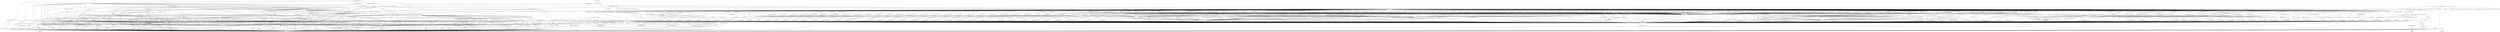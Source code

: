 digraph depends {
    node [shape=plaintext]
"acl" -> "libacl1";
"acl" -> "libc6";
"angstrom-feed-configs" -> "opkg" [style=dotted];
"at" -> "initscripts";
"at" -> "libc6";
"at" -> "libpam";
"at" -> "libpam-runtime";
"at" -> "pam-plugin-env";
"at" -> "pam-plugin-limits";
"attr" -> "libattr1";
"attr" -> "libc6";
"bash" -> "libc6";
"bash" -> "libtinfo5";
"bash" -> "opkg";
"bc" -> "libc6";
"bc" -> "opkg";
"bluez4" -> "libc6";
"bluez4" -> "libdbus-1-3";
"bluez4" -> "libglib-2.0-0";
"bluez4" -> "libreadline6";
"bluez4" -> "libudev1";
"bluez4" -> "libusb-0.1-4";
"bluez4" -> "libusb-1.0-0";
"bridge-utils" -> "kernel-module-bridge" [style=dotted];
"bridge-utils" -> "libc6";
"busybox" -> "busybox-syslog" [style=dotted];
"busybox" -> "busybox-udhcpc" [style=dotted];
"busybox" -> "libc6";
"busybox" -> "opkg";
"busybox" -> "update-rc.d" [style=dotted];
"busybox-syslog" -> "opkg";
"byacc" -> "libc6";
"bzip2" -> "libbz2-0";
"bzip2" -> "libc6";
"bzip2" -> "opkg";
"canutils" -> "libc6";
"canutils" -> "libsocketcan2";
"coreutils" -> "libattr1";
"coreutils" -> "libc6";
"coreutils" -> "libcap2";
"coreutils" -> "libgmp10";
"coreutils" -> "opkg";
"cpio" -> "libc6";
"cpio" -> "opkg";
"cracklib" -> "libc6";
"cracklib" -> "libz1";
"cronie" -> "base-files";
"cronie" -> "base-passwd";
"cronie" -> "libc6";
"cronie" -> "libpam";
"cronie" -> "libpam-runtime";
"cronie" -> "pam-plugin-access";
"cronie" -> "pam-plugin-loginuid";
"cronie" -> "shadow";
"cronie" -> "update-rc.d" [style=dotted];
"dbus-1" -> "base-files";
"dbus-1" -> "base-passwd";
"dbus-1" -> "libc6";
"dbus-1" -> "libdbus-1-3";
"dbus-1" -> "libexpat1";
"dbus-1" -> "libx11-6";
"dbus-1" -> "shadow";
"dbus-1" -> "update-rc.d" [style=dotted];
"diffutils" -> "libc6";
"diffutils" -> "opkg";
"dosfstools" -> "libc6";
"e2fsprogs" -> "e2fsprogs-badblocks";
"e2fsprogs" -> "libblkid1";
"e2fsprogs" -> "libc6";
"e2fsprogs" -> "libcom-err2";
"e2fsprogs" -> "libe2p2";
"e2fsprogs" -> "libext2fs2";
"e2fsprogs" -> "libss2";
"e2fsprogs" -> "libuuid1";
"e2fsprogs-badblocks" -> "libc6";
"e2fsprogs-badblocks" -> "libcom-err2";
"e2fsprogs-badblocks" -> "libext2fs2";
"e2fsprogs-e2fsck" -> "libblkid1";
"e2fsprogs-e2fsck" -> "libc6";
"e2fsprogs-e2fsck" -> "libcom-err2";
"e2fsprogs-e2fsck" -> "libe2p2";
"e2fsprogs-e2fsck" -> "libext2fs2";
"e2fsprogs-e2fsck" -> "libuuid1";
"ed" -> "libc6";
"elfutils" -> "libasm1";
"elfutils" -> "libc6";
"elfutils" -> "libdw1";
"elfutils" -> "libelf1";
"ethtool" -> "libc6";
"file" -> "libc6";
"file" -> "libz1";
"findutils" -> "libc6";
"findutils" -> "opkg";
"fuser" -> "libc6";
"fuser" -> "opkg";
"gawk" -> "gawk-common";
"gawk" -> "libc6";
"gawk" -> "opkg";
"gawk-common" -> "libc6";
"gdbserver" -> "glibc-thread-db" [style=dotted];
"gdbserver" -> "libc6";
"grep" -> "libc6";
"grep" -> "opkg";
"gzip" -> "libc6";
"gzip" -> "opkg";
"i2c-tools" -> "libc6";
"i2c-tools" -> "perl";
"initscripts" -> "opkg";
"iperf" -> "libc6";
"iperf" -> "libgcc1";
"iperf" -> "libstdc++6";
"iproute2" -> "iptables";
"iproute2" -> "libc6";
"iproute2" -> "opkg";
"iptables" -> "kernel-module-ip-tables" [style=dotted];
"iptables" -> "kernel-module-ipt-masquerade" [style=dotted];
"iptables" -> "kernel-module-iptable-filter" [style=dotted];
"iptables" -> "kernel-module-iptable-nat" [style=dotted];
"iptables" -> "kernel-module-nf-conntrack" [style=dotted];
"iptables" -> "kernel-module-nf-conntrack-ipv4" [style=dotted];
"iptables" -> "kernel-module-nf-defrag-ipv4" [style=dotted];
"iptables" -> "kernel-module-nf-nat" [style=dotted];
"iptables" -> "kernel-module-x-tables" [style=dotted];
"iptables" -> "libc6";
"iputils" -> "iputils-arping";
"iputils" -> "iputils-ping";
"iputils" -> "iputils-ping6";
"iputils" -> "iputils-tracepath";
"iputils" -> "iputils-tracepath6";
"iputils" -> "iputils-traceroute6";
"iputils-arping" -> "libc6";
"iputils-arping" -> "libcap2";
"iputils-ping" -> "libc6";
"iputils-ping" -> "libcap2";
"iputils-ping" -> "opkg";
"iputils-ping6" -> "libc6";
"iputils-ping6" -> "libcap2";
"iputils-ping6" -> "libgnutls-openssl27";
"iputils-ping6" -> "opkg";
"iputils-tracepath" -> "libc6";
"iputils-tracepath6" -> "libc6";
"iputils-traceroute6" -> "libc6";
"iputils-traceroute6" -> "libcap2";
"kernel-3.10.0-custom" -> "kernel-image-3.10.0-custom";
"kernel-module-8021q" -> "kernel-3.10.0-custom";
"kernel-module-8021q" -> "kernel-module-garp";
"kernel-module-8021q" -> "kernel-module-llc";
"kernel-module-8021q" -> "kernel-module-mrp";
"kernel-module-8021q" -> "kernel-module-stp";
"kernel-module-ads1015" -> "kernel-3.10.0-custom";
"kernel-module-ads1015" -> "kernel-module-hwmon";
"kernel-module-ads7828" -> "kernel-3.10.0-custom";
"kernel-module-ads7828" -> "kernel-module-hwmon";
"kernel-module-ads7871" -> "kernel-3.10.0-custom";
"kernel-module-ads7871" -> "kernel-module-hwmon";
"kernel-module-af-alg" -> "kernel-3.10.0-custom";
"kernel-module-aircable" -> "kernel-3.10.0-custom";
"kernel-module-algif-hash" -> "kernel-3.10.0-custom";
"kernel-module-algif-hash" -> "kernel-module-af-alg";
"kernel-module-algif-skcipher" -> "kernel-3.10.0-custom";
"kernel-module-algif-skcipher" -> "kernel-module-af-alg";
"kernel-module-amc6821" -> "kernel-3.10.0-custom";
"kernel-module-amc6821" -> "kernel-module-hwmon";
"kernel-module-appledisplay" -> "kernel-3.10.0-custom";
"kernel-module-aptina-pll" -> "kernel-3.10.0-custom";
"kernel-module-ar5523" -> "kernel-3.10.0-custom";
"kernel-module-ark3116" -> "kernel-3.10.0-custom";
"kernel-module-arp-tables" -> "kernel-3.10.0-custom";
"kernel-module-arp-tables" -> "kernel-module-x-tables";
"kernel-module-arpt-mangle" -> "kernel-3.10.0-custom";
"kernel-module-arpt-mangle" -> "kernel-module-x-tables";
"kernel-module-arptable-filter" -> "kernel-3.10.0-custom";
"kernel-module-arptable-filter" -> "kernel-module-arp-tables";
"kernel-module-arptable-filter" -> "kernel-module-x-tables";
"kernel-module-asix" -> "kernel-3.10.0-custom";
"kernel-module-asix" -> "kernel-module-usbnet";
"kernel-module-at76c50x-usb" -> "kernel-3.10.0-custom";
"kernel-module-ath" -> "kernel-3.10.0-custom";
"kernel-module-ath3k" -> "kernel-3.10.0-custom";
"kernel-module-ath6kl-core" -> "kernel-3.10.0-custom";
"kernel-module-ath6kl-sdio" -> "kernel-3.10.0-custom";
"kernel-module-ath6kl-sdio" -> "kernel-module-ath6kl-core";
"kernel-module-ath6kl-usb" -> "kernel-3.10.0-custom";
"kernel-module-ath6kl-usb" -> "kernel-module-ath6kl-core";
"kernel-module-ath9k" -> "kernel-3.10.0-custom";
"kernel-module-ath9k" -> "kernel-module-ath";
"kernel-module-ath9k" -> "kernel-module-ath9k-common";
"kernel-module-ath9k" -> "kernel-module-ath9k-hw";
"kernel-module-ath9k-common" -> "kernel-3.10.0-custom";
"kernel-module-ath9k-common" -> "kernel-module-ath";
"kernel-module-ath9k-common" -> "kernel-module-ath9k-hw";
"kernel-module-ath9k-htc" -> "kernel-3.10.0-custom";
"kernel-module-ath9k-htc" -> "kernel-module-ath";
"kernel-module-ath9k-htc" -> "kernel-module-ath9k-common";
"kernel-module-ath9k-htc" -> "kernel-module-ath9k-hw";
"kernel-module-ath9k-hw" -> "kernel-3.10.0-custom";
"kernel-module-ath9k-hw" -> "kernel-module-ath";
"kernel-module-atmel-usba-udc" -> "kernel-3.10.0-custom";
"kernel-module-ax88179-178a" -> "kernel-3.10.0-custom";
"kernel-module-ax88179-178a" -> "kernel-module-usbnet";
"kernel-module-b43" -> "kernel-3.10.0-custom";
"kernel-module-b43" -> "kernel-module-ssb";
"kernel-module-b43legacy" -> "kernel-3.10.0-custom";
"kernel-module-b43legacy" -> "kernel-module-ssb";
"kernel-module-bcm203x" -> "kernel-3.10.0-custom";
"kernel-module-belkin-sa" -> "kernel-3.10.0-custom";
"kernel-module-bfusb" -> "kernel-3.10.0-custom";
"kernel-module-bnep" -> "kernel-3.10.0-custom";
"kernel-module-bpa10x" -> "kernel-3.10.0-custom";
"kernel-module-brcmfmac" -> "kernel-3.10.0-custom";
"kernel-module-brcmfmac" -> "kernel-module-brcmutil";
"kernel-module-brcmutil" -> "kernel-3.10.0-custom";
"kernel-module-bridge" -> "kernel-3.10.0-custom";
"kernel-module-bridge" -> "kernel-module-llc";
"kernel-module-bridge" -> "kernel-module-stp";
"kernel-module-btmrvl" -> "kernel-3.10.0-custom";
"kernel-module-btmrvl-sdio" -> "kernel-3.10.0-custom";
"kernel-module-btmrvl-sdio" -> "kernel-module-btmrvl";
"kernel-module-btsdio" -> "kernel-3.10.0-custom";
"kernel-module-btusb" -> "kernel-3.10.0-custom";
"kernel-module-carl9170" -> "kernel-3.10.0-custom";
"kernel-module-carl9170" -> "kernel-module-ath";
"kernel-module-catc" -> "kernel-3.10.0-custom";
"kernel-module-cdc-acm" -> "kernel-3.10.0-custom";
"kernel-module-cdc-eem" -> "kernel-3.10.0-custom";
"kernel-module-cdc-eem" -> "kernel-module-usbnet";
"kernel-module-cdc-ether" -> "kernel-3.10.0-custom";
"kernel-module-cdc-ether" -> "kernel-module-usbnet";
"kernel-module-cdc-mbim" -> "kernel-3.10.0-custom";
"kernel-module-cdc-mbim" -> "kernel-module-cdc-ncm";
"kernel-module-cdc-mbim" -> "kernel-module-cdc-wdm";
"kernel-module-cdc-mbim" -> "kernel-module-usbnet";
"kernel-module-cdc-ncm" -> "kernel-3.10.0-custom";
"kernel-module-cdc-ncm" -> "kernel-module-usbnet";
"kernel-module-cdc-subset" -> "kernel-3.10.0-custom";
"kernel-module-cdc-subset" -> "kernel-module-usbnet";
"kernel-module-cdc-wdm" -> "kernel-3.10.0-custom";
"kernel-module-ch341" -> "kernel-3.10.0-custom";
"kernel-module-configfs" -> "kernel-3.10.0-custom";
"kernel-module-cp210x" -> "kernel-3.10.0-custom";
"kernel-module-cpia2" -> "kernel-3.10.0-custom";
"kernel-module-crc-ccitt" -> "kernel-3.10.0-custom";
"kernel-module-crc-itu-t" -> "kernel-3.10.0-custom";
"kernel-module-crc7" -> "kernel-3.10.0-custom";
"kernel-module-csr-helper" -> "kernel-3.10.0-custom";
"kernel-module-csr-wifi" -> "kernel-3.10.0-custom";
"kernel-module-csr-wifi" -> "kernel-module-csr-helper";
"kernel-module-cx82310-eth" -> "kernel-3.10.0-custom";
"kernel-module-cx82310-eth" -> "kernel-module-usbnet";
"kernel-module-cyberjack" -> "kernel-3.10.0-custom";
"kernel-module-cypress-cy7c63" -> "kernel-3.10.0-custom";
"kernel-module-cypress-m8" -> "kernel-3.10.0-custom";
"kernel-module-cytherm" -> "kernel-3.10.0-custom";
"kernel-module-digi-acceleport" -> "kernel-3.10.0-custom";
"kernel-module-dm9601" -> "kernel-3.10.0-custom";
"kernel-module-dm9601" -> "kernel-module-usbnet";
"kernel-module-dme1737" -> "kernel-3.10.0-custom";
"kernel-module-dme1737" -> "kernel-module-hwmon";
"kernel-module-dme1737" -> "kernel-module-hwmon-vid";
"kernel-module-eeprom-93cx6" -> "kernel-3.10.0-custom";
"kernel-module-em28xx" -> "kernel-3.10.0-custom";
"kernel-module-em28xx" -> "kernel-module-tveeprom";
"kernel-module-em28xx" -> "kernel-module-videobuf2-vmalloc";
"kernel-module-em28xx-alsa" -> "kernel-3.10.0-custom";
"kernel-module-em28xx-alsa" -> "kernel-module-em28xx";
"kernel-module-em28xx-alsa" -> "kernel-module-tveeprom";
"kernel-module-em28xx-alsa" -> "kernel-module-videobuf2-vmalloc";
"kernel-module-emc1403" -> "kernel-3.10.0-custom";
"kernel-module-emc1403" -> "kernel-module-hwmon";
"kernel-module-emc2103" -> "kernel-3.10.0-custom";
"kernel-module-emc2103" -> "kernel-module-hwmon";
"kernel-module-emc6w201" -> "kernel-3.10.0-custom";
"kernel-module-emc6w201" -> "kernel-module-hwmon";
"kernel-module-emi26" -> "kernel-3.10.0-custom";
"kernel-module-emi62" -> "kernel-3.10.0-custom";
"kernel-module-empeg" -> "kernel-3.10.0-custom";
"kernel-module-ems-usb" -> "kernel-3.10.0-custom";
"kernel-module-esd-usb2" -> "kernel-3.10.0-custom";
"kernel-module-ezusb" -> "kernel-3.10.0-custom";
"kernel-module-f81232" -> "kernel-3.10.0-custom";
"kernel-module-ff-memless" -> "kernel-3.10.0-custom";
"kernel-module-ftdi-sio" -> "kernel-3.10.0-custom";
"kernel-module-funsoft" -> "kernel-3.10.0-custom";
"kernel-module-g-acm-ms" -> "kernel-3.10.0-custom";
"kernel-module-g-acm-ms" -> "kernel-module-configfs";
"kernel-module-g-acm-ms" -> "kernel-module-libcomposite";
"kernel-module-g-audio" -> "kernel-3.10.0-custom";
"kernel-module-g-audio" -> "kernel-module-configfs";
"kernel-module-g-audio" -> "kernel-module-libcomposite";
"kernel-module-g-cdc" -> "kernel-3.10.0-custom";
"kernel-module-g-cdc" -> "kernel-module-configfs";
"kernel-module-g-cdc" -> "kernel-module-libcomposite";
"kernel-module-g-ether" -> "kernel-3.10.0-custom";
"kernel-module-g-ether" -> "kernel-module-configfs";
"kernel-module-g-ether" -> "kernel-module-libcomposite";
"kernel-module-g-hid" -> "kernel-3.10.0-custom";
"kernel-module-g-hid" -> "kernel-module-configfs";
"kernel-module-g-hid" -> "kernel-module-libcomposite";
"kernel-module-g-mass-storage" -> "kernel-3.10.0-custom";
"kernel-module-g-mass-storage" -> "kernel-module-configfs";
"kernel-module-g-mass-storage" -> "kernel-module-libcomposite";
"kernel-module-g-multi" -> "kernel-3.10.0-custom";
"kernel-module-g-multi" -> "kernel-module-configfs";
"kernel-module-g-multi" -> "kernel-module-libcomposite";
"kernel-module-g-ncm" -> "kernel-3.10.0-custom";
"kernel-module-g-ncm" -> "kernel-module-configfs";
"kernel-module-g-ncm" -> "kernel-module-libcomposite";
"kernel-module-g-serial" -> "kernel-3.10.0-custom";
"kernel-module-g-serial" -> "kernel-module-configfs";
"kernel-module-g-serial" -> "kernel-module-libcomposite";
"kernel-module-g-webcam" -> "kernel-3.10.0-custom";
"kernel-module-g-webcam" -> "kernel-module-configfs";
"kernel-module-g-webcam" -> "kernel-module-libcomposite";
"kernel-module-g-webcam" -> "kernel-module-videobuf2-vmalloc";
"kernel-module-garmin-gps" -> "kernel-3.10.0-custom";
"kernel-module-garp" -> "kernel-3.10.0-custom";
"kernel-module-garp" -> "kernel-module-llc";
"kernel-module-garp" -> "kernel-module-stp";
"kernel-module-gl620a" -> "kernel-3.10.0-custom";
"kernel-module-gl620a" -> "kernel-module-usbnet";
"kernel-module-gpio-fan" -> "kernel-3.10.0-custom";
"kernel-module-gpio-fan" -> "kernel-module-hwmon";
"kernel-module-gspca-main" -> "kernel-3.10.0-custom";
"kernel-module-hci-uart" -> "kernel-3.10.0-custom";
"kernel-module-hci-vhci" -> "kernel-3.10.0-custom";
"kernel-module-hid-appleir" -> "kernel-3.10.0-custom";
"kernel-module-hid-generic" -> "kernel-3.10.0-custom";
"kernel-module-hid-keytouch" -> "kernel-3.10.0-custom";
"kernel-module-hid-logitech" -> "kernel-3.10.0-custom";
"kernel-module-hid-logitech-dj" -> "kernel-3.10.0-custom";
"kernel-module-hid-magicmouse" -> "kernel-3.10.0-custom";
"kernel-module-hid-microsoft" -> "kernel-3.10.0-custom";
"kernel-module-hid-multitouch" -> "kernel-3.10.0-custom";
"kernel-module-hid-ps3remote" -> "kernel-3.10.0-custom";
"kernel-module-hid-samsung" -> "kernel-3.10.0-custom";
"kernel-module-hid-sensor-hub" -> "kernel-3.10.0-custom";
"kernel-module-hid-sensor-hub" -> "kernel-module-mfd-core";
"kernel-module-hid-sony" -> "kernel-3.10.0-custom";
"kernel-module-hid-tivo" -> "kernel-3.10.0-custom";
"kernel-module-hid-wacom" -> "kernel-3.10.0-custom";
"kernel-module-hid-wiimote" -> "kernel-3.10.0-custom";
"kernel-module-hid-wiimote" -> "kernel-module-ff-memless";
"kernel-module-hid-zpff" -> "kernel-3.10.0-custom";
"kernel-module-hid-zydacron" -> "kernel-3.10.0-custom";
"kernel-module-hidp" -> "kernel-3.10.0-custom";
"kernel-module-hih6130" -> "kernel-3.10.0-custom";
"kernel-module-hih6130" -> "kernel-module-hwmon";
"kernel-module-hostap" -> "kernel-3.10.0-custom";
"kernel-module-hostap" -> "kernel-module-lib80211";
"kernel-module-hp4x" -> "kernel-3.10.0-custom";
"kernel-module-hwmon" -> "kernel-3.10.0-custom";
"kernel-module-hwmon-vid" -> "kernel-3.10.0-custom";
"kernel-module-i2c-hid" -> "kernel-3.10.0-custom";
"kernel-module-i2c-tiny-usb" -> "kernel-3.10.0-custom";
"kernel-module-idmouse" -> "kernel-3.10.0-custom";
"kernel-module-iio-hwmon" -> "kernel-3.10.0-custom";
"kernel-module-iio-hwmon" -> "kernel-module-hwmon";
"kernel-module-imx074" -> "kernel-3.10.0-custom";
"kernel-module-ina209" -> "kernel-3.10.0-custom";
"kernel-module-ina209" -> "kernel-module-hwmon";
"kernel-module-ina2xx" -> "kernel-3.10.0-custom";
"kernel-module-ina2xx" -> "kernel-module-hwmon";
"kernel-module-int51x1" -> "kernel-3.10.0-custom";
"kernel-module-int51x1" -> "kernel-module-usbnet";
"kernel-module-io-edgeport" -> "kernel-3.10.0-custom";
"kernel-module-io-ti" -> "kernel-3.10.0-custom";
"kernel-module-iowarrior" -> "kernel-3.10.0-custom";
"kernel-module-ip-set" -> "kernel-3.10.0-custom";
"kernel-module-ip-set" -> "kernel-module-nfnetlink";
"kernel-module-ip-tables" -> "kernel-3.10.0-custom";
"kernel-module-ip-tables" -> "kernel-module-x-tables";
"kernel-module-ip6-tables" -> "kernel-3.10.0-custom";
"kernel-module-ip6-tables" -> "kernel-module-x-tables";
"kernel-module-ip6t-ah" -> "kernel-3.10.0-custom";
"kernel-module-ip6t-ah" -> "kernel-module-x-tables";
"kernel-module-ip6t-eui64" -> "kernel-3.10.0-custom";
"kernel-module-ip6t-eui64" -> "kernel-module-x-tables";
"kernel-module-ip6t-frag" -> "kernel-3.10.0-custom";
"kernel-module-ip6t-frag" -> "kernel-module-x-tables";
"kernel-module-ip6t-hbh" -> "kernel-3.10.0-custom";
"kernel-module-ip6t-hbh" -> "kernel-module-x-tables";
"kernel-module-ip6t-ipv6header" -> "kernel-3.10.0-custom";
"kernel-module-ip6t-ipv6header" -> "kernel-module-x-tables";
"kernel-module-ip6t-mh" -> "kernel-3.10.0-custom";
"kernel-module-ip6t-mh" -> "kernel-module-x-tables";
"kernel-module-ip6t-reject" -> "kernel-3.10.0-custom";
"kernel-module-ip6t-reject" -> "kernel-module-x-tables";
"kernel-module-ip6t-rpfilter" -> "kernel-3.10.0-custom";
"kernel-module-ip6t-rpfilter" -> "kernel-module-x-tables";
"kernel-module-ip6t-rt" -> "kernel-3.10.0-custom";
"kernel-module-ip6t-rt" -> "kernel-module-x-tables";
"kernel-module-ip6table-filter" -> "kernel-3.10.0-custom";
"kernel-module-ip6table-filter" -> "kernel-module-ip6-tables";
"kernel-module-ip6table-filter" -> "kernel-module-x-tables";
"kernel-module-ip6table-mangle" -> "kernel-3.10.0-custom";
"kernel-module-ip6table-mangle" -> "kernel-module-ip6-tables";
"kernel-module-ip6table-mangle" -> "kernel-module-x-tables";
"kernel-module-ip6table-raw" -> "kernel-3.10.0-custom";
"kernel-module-ip6table-raw" -> "kernel-module-ip6-tables";
"kernel-module-ip6table-raw" -> "kernel-module-x-tables";
"kernel-module-ipaq" -> "kernel-3.10.0-custom";
"kernel-module-ipheth" -> "kernel-3.10.0-custom";
"kernel-module-ipt-ah" -> "kernel-3.10.0-custom";
"kernel-module-ipt-ah" -> "kernel-module-x-tables";
"kernel-module-ipt-clusterip" -> "kernel-3.10.0-custom";
"kernel-module-ipt-clusterip" -> "kernel-module-nf-conntrack";
"kernel-module-ipt-clusterip" -> "kernel-module-x-tables";
"kernel-module-ipt-ecn" -> "kernel-3.10.0-custom";
"kernel-module-ipt-ecn" -> "kernel-module-x-tables";
"kernel-module-ipt-masquerade" -> "kernel-3.10.0-custom";
"kernel-module-ipt-masquerade" -> "kernel-module-nf-conntrack";
"kernel-module-ipt-masquerade" -> "kernel-module-nf-nat";
"kernel-module-ipt-masquerade" -> "kernel-module-x-tables";
"kernel-module-ipt-reject" -> "kernel-3.10.0-custom";
"kernel-module-ipt-reject" -> "kernel-module-x-tables";
"kernel-module-ipt-rpfilter" -> "kernel-3.10.0-custom";
"kernel-module-ipt-rpfilter" -> "kernel-module-x-tables";
"kernel-module-ipt-ulog" -> "kernel-3.10.0-custom";
"kernel-module-ipt-ulog" -> "kernel-module-x-tables";
"kernel-module-iptable-filter" -> "kernel-3.10.0-custom";
"kernel-module-iptable-filter" -> "kernel-module-ip-tables";
"kernel-module-iptable-filter" -> "kernel-module-x-tables";
"kernel-module-iptable-mangle" -> "kernel-3.10.0-custom";
"kernel-module-iptable-mangle" -> "kernel-module-ip-tables";
"kernel-module-iptable-mangle" -> "kernel-module-x-tables";
"kernel-module-iptable-nat" -> "kernel-3.10.0-custom";
"kernel-module-iptable-nat" -> "kernel-module-ip-tables";
"kernel-module-iptable-nat" -> "kernel-module-nf-conntrack";
"kernel-module-iptable-nat" -> "kernel-module-nf-nat";
"kernel-module-iptable-nat" -> "kernel-module-nf-nat-ipv4";
"kernel-module-iptable-nat" -> "kernel-module-x-tables";
"kernel-module-iptable-raw" -> "kernel-3.10.0-custom";
"kernel-module-iptable-raw" -> "kernel-module-ip-tables";
"kernel-module-iptable-raw" -> "kernel-module-x-tables";
"kernel-module-ipw" -> "kernel-3.10.0-custom";
"kernel-module-ipw" -> "kernel-module-usb-wwan";
"kernel-module-ir-usb" -> "kernel-3.10.0-custom";
"kernel-module-isight-firmware" -> "kernel-3.10.0-custom";
"kernel-module-iuu-phoenix" -> "kernel-3.10.0-custom";
"kernel-module-jc42" -> "kernel-3.10.0-custom";
"kernel-module-jc42" -> "kernel-module-hwmon";
"kernel-module-kalmia" -> "kernel-3.10.0-custom";
"kernel-module-kalmia" -> "kernel-module-usbnet";
"kernel-module-kaweth" -> "kernel-3.10.0-custom";
"kernel-module-keyspan" -> "kernel-3.10.0-custom";
"kernel-module-keyspan" -> "kernel-module-ezusb";
"kernel-module-keyspan-pda" -> "kernel-3.10.0-custom";
"kernel-module-keyspan-pda" -> "kernel-module-ezusb";
"kernel-module-kl5kusb105" -> "kernel-3.10.0-custom";
"kernel-module-kobil-sct" -> "kernel-3.10.0-custom";
"kernel-module-kvaser-usb" -> "kernel-3.10.0-custom";
"kernel-module-ldusb" -> "kernel-3.10.0-custom";
"kernel-module-legousbtower" -> "kernel-3.10.0-custom";
"kernel-module-lg-vl600" -> "kernel-3.10.0-custom";
"kernel-module-lg-vl600" -> "kernel-module-cdc-ether";
"kernel-module-lg-vl600" -> "kernel-module-usbnet";
"kernel-module-lib80211" -> "kernel-3.10.0-custom";
"kernel-module-lib80211-crypt-ccmp" -> "kernel-3.10.0-custom";
"kernel-module-lib80211-crypt-ccmp" -> "kernel-module-lib80211";
"kernel-module-lib80211-crypt-tkip" -> "kernel-3.10.0-custom";
"kernel-module-lib80211-crypt-tkip" -> "kernel-module-lib80211";
"kernel-module-lib80211-crypt-wep" -> "kernel-3.10.0-custom";
"kernel-module-lib80211-crypt-wep" -> "kernel-module-lib80211";
"kernel-module-libcomposite" -> "kernel-3.10.0-custom";
"kernel-module-libcomposite" -> "kernel-module-configfs";
"kernel-module-libcrc32c" -> "kernel-3.10.0-custom";
"kernel-module-libertas" -> "kernel-3.10.0-custom";
"kernel-module-libertas-sdio" -> "kernel-3.10.0-custom";
"kernel-module-libertas-sdio" -> "kernel-module-libertas";
"kernel-module-libertas-spi" -> "kernel-3.10.0-custom";
"kernel-module-libertas-spi" -> "kernel-module-libertas";
"kernel-module-libertas-tf" -> "kernel-3.10.0-custom";
"kernel-module-libertas-tf-usb" -> "kernel-3.10.0-custom";
"kernel-module-libertas-tf-usb" -> "kernel-module-libertas-tf";
"kernel-module-llc" -> "kernel-3.10.0-custom";
"kernel-module-lm63" -> "kernel-3.10.0-custom";
"kernel-module-lm63" -> "kernel-module-hwmon";
"kernel-module-lm70" -> "kernel-3.10.0-custom";
"kernel-module-lm70" -> "kernel-module-hwmon";
"kernel-module-lm73" -> "kernel-3.10.0-custom";
"kernel-module-lm73" -> "kernel-module-hwmon";
"kernel-module-lm75" -> "kernel-3.10.0-custom";
"kernel-module-lm75" -> "kernel-module-hwmon";
"kernel-module-lm77" -> "kernel-3.10.0-custom";
"kernel-module-lm77" -> "kernel-module-hwmon";
"kernel-module-lm78" -> "kernel-3.10.0-custom";
"kernel-module-lm78" -> "kernel-module-hwmon";
"kernel-module-lm78" -> "kernel-module-hwmon-vid";
"kernel-module-lm80" -> "kernel-3.10.0-custom";
"kernel-module-lm80" -> "kernel-module-hwmon";
"kernel-module-lm83" -> "kernel-3.10.0-custom";
"kernel-module-lm83" -> "kernel-module-hwmon";
"kernel-module-lm85" -> "kernel-3.10.0-custom";
"kernel-module-lm85" -> "kernel-module-hwmon";
"kernel-module-lm85" -> "kernel-module-hwmon-vid";
"kernel-module-lm87" -> "kernel-3.10.0-custom";
"kernel-module-lm87" -> "kernel-module-hwmon";
"kernel-module-lm87" -> "kernel-module-hwmon-vid";
"kernel-module-lm90" -> "kernel-3.10.0-custom";
"kernel-module-lm90" -> "kernel-module-hwmon";
"kernel-module-lm92" -> "kernel-3.10.0-custom";
"kernel-module-lm92" -> "kernel-module-hwmon";
"kernel-module-lm93" -> "kernel-3.10.0-custom";
"kernel-module-lm93" -> "kernel-module-hwmon";
"kernel-module-lm93" -> "kernel-module-hwmon-vid";
"kernel-module-lm95234" -> "kernel-3.10.0-custom";
"kernel-module-lm95234" -> "kernel-module-hwmon";
"kernel-module-lm95241" -> "kernel-3.10.0-custom";
"kernel-module-lm95241" -> "kernel-module-hwmon";
"kernel-module-lm95245" -> "kernel-3.10.0-custom";
"kernel-module-lm95245" -> "kernel-module-hwmon";
"kernel-module-ltc4151" -> "kernel-3.10.0-custom";
"kernel-module-ltc4151" -> "kernel-module-hwmon";
"kernel-module-ltc4215" -> "kernel-3.10.0-custom";
"kernel-module-ltc4215" -> "kernel-module-hwmon";
"kernel-module-ltc4245" -> "kernel-3.10.0-custom";
"kernel-module-ltc4245" -> "kernel-module-hwmon";
"kernel-module-ltc4261" -> "kernel-3.10.0-custom";
"kernel-module-ltc4261" -> "kernel-module-hwmon";
"kernel-module-max1111" -> "kernel-3.10.0-custom";
"kernel-module-max1111" -> "kernel-module-hwmon";
"kernel-module-max16065" -> "kernel-3.10.0-custom";
"kernel-module-max16065" -> "kernel-module-hwmon";
"kernel-module-max1619" -> "kernel-3.10.0-custom";
"kernel-module-max1619" -> "kernel-module-hwmon";
"kernel-module-max1668" -> "kernel-3.10.0-custom";
"kernel-module-max1668" -> "kernel-module-hwmon";
"kernel-module-max197" -> "kernel-3.10.0-custom";
"kernel-module-max197" -> "kernel-module-hwmon";
"kernel-module-max6639" -> "kernel-3.10.0-custom";
"kernel-module-max6639" -> "kernel-module-hwmon";
"kernel-module-max6642" -> "kernel-3.10.0-custom";
"kernel-module-max6642" -> "kernel-module-hwmon";
"kernel-module-max6650" -> "kernel-3.10.0-custom";
"kernel-module-max6650" -> "kernel-module-hwmon";
"kernel-module-max6697" -> "kernel-3.10.0-custom";
"kernel-module-max6697" -> "kernel-module-hwmon";
"kernel-module-mcp3021" -> "kernel-3.10.0-custom";
"kernel-module-mcp3021" -> "kernel-module-hwmon";
"kernel-module-mcs7830" -> "kernel-3.10.0-custom";
"kernel-module-mcs7830" -> "kernel-module-usbnet";
"kernel-module-mct-u232" -> "kernel-3.10.0-custom";
"kernel-module-mdc800" -> "kernel-3.10.0-custom";
"kernel-module-metro-usb" -> "kernel-3.10.0-custom";
"kernel-module-mfd-core" -> "kernel-3.10.0-custom";
"kernel-module-michael-mic" -> "kernel-3.10.0-custom";
"kernel-module-mos7720" -> "kernel-3.10.0-custom";
"kernel-module-mos7840" -> "kernel-3.10.0-custom";
"kernel-module-moto-modem" -> "kernel-3.10.0-custom";
"kernel-module-mrp" -> "kernel-3.10.0-custom";
"kernel-module-mt9m001" -> "kernel-3.10.0-custom";
"kernel-module-mt9m032" -> "kernel-3.10.0-custom";
"kernel-module-mt9m032" -> "kernel-module-aptina-pll";
"kernel-module-mt9m111" -> "kernel-3.10.0-custom";
"kernel-module-mt9p031" -> "kernel-3.10.0-custom";
"kernel-module-mt9p031" -> "kernel-module-aptina-pll";
"kernel-module-mt9t001" -> "kernel-3.10.0-custom";
"kernel-module-mt9t031" -> "kernel-3.10.0-custom";
"kernel-module-mt9t112" -> "kernel-3.10.0-custom";
"kernel-module-mt9v011" -> "kernel-3.10.0-custom";
"kernel-module-mt9v022" -> "kernel-3.10.0-custom";
"kernel-module-mt9v032" -> "kernel-3.10.0-custom";
"kernel-module-mtd-dataflash" -> "kernel-3.10.0-custom";
"kernel-module-mwifiex" -> "kernel-3.10.0-custom";
"kernel-module-mwifiex-sdio" -> "kernel-3.10.0-custom";
"kernel-module-mwifiex-sdio" -> "kernel-module-mwifiex";
"kernel-module-mwifiex-usb" -> "kernel-3.10.0-custom";
"kernel-module-mwifiex-usb" -> "kernel-module-mwifiex";
"kernel-module-navman" -> "kernel-3.10.0-custom";
"kernel-module-nct6775" -> "kernel-3.10.0-custom";
"kernel-module-nct6775" -> "kernel-module-hwmon";
"kernel-module-nct6775" -> "kernel-module-hwmon-vid";
"kernel-module-net1080" -> "kernel-3.10.0-custom";
"kernel-module-net1080" -> "kernel-module-usbnet";
"kernel-module-nf-conntrack" -> "kernel-3.10.0-custom";
"kernel-module-nf-conntrack-broadcast" -> "kernel-3.10.0-custom";
"kernel-module-nf-conntrack-broadcast" -> "kernel-module-nf-conntrack";
"kernel-module-nf-conntrack-ftp" -> "kernel-3.10.0-custom";
"kernel-module-nf-conntrack-ftp" -> "kernel-module-nf-conntrack";
"kernel-module-nf-conntrack-h323" -> "kernel-3.10.0-custom";
"kernel-module-nf-conntrack-h323" -> "kernel-module-nf-conntrack";
"kernel-module-nf-conntrack-ipv4" -> "kernel-3.10.0-custom";
"kernel-module-nf-conntrack-ipv4" -> "kernel-module-nf-conntrack";
"kernel-module-nf-conntrack-ipv4" -> "kernel-module-nf-defrag-ipv4";
"kernel-module-nf-conntrack-irc" -> "kernel-3.10.0-custom";
"kernel-module-nf-conntrack-irc" -> "kernel-module-nf-conntrack";
"kernel-module-nf-conntrack-netbios-ns" -> "kernel-3.10.0-custom";
"kernel-module-nf-conntrack-netbios-ns" -> "kernel-module-nf-conntrack";
"kernel-module-nf-conntrack-netbios-ns" -> "kernel-module-nf-conntrack-broadcast";
"kernel-module-nf-conntrack-netlink" -> "kernel-3.10.0-custom";
"kernel-module-nf-conntrack-netlink" -> "kernel-module-nf-conntrack";
"kernel-module-nf-conntrack-netlink" -> "kernel-module-nfnetlink";
"kernel-module-nf-conntrack-pptp" -> "kernel-3.10.0-custom";
"kernel-module-nf-conntrack-pptp" -> "kernel-module-nf-conntrack";
"kernel-module-nf-conntrack-pptp" -> "kernel-module-nf-conntrack-proto-gre";
"kernel-module-nf-conntrack-proto-dccp" -> "kernel-3.10.0-custom";
"kernel-module-nf-conntrack-proto-dccp" -> "kernel-module-nf-conntrack";
"kernel-module-nf-conntrack-proto-gre" -> "kernel-3.10.0-custom";
"kernel-module-nf-conntrack-proto-gre" -> "kernel-module-nf-conntrack";
"kernel-module-nf-conntrack-proto-sctp" -> "kernel-3.10.0-custom";
"kernel-module-nf-conntrack-proto-sctp" -> "kernel-module-nf-conntrack";
"kernel-module-nf-conntrack-proto-udplite" -> "kernel-3.10.0-custom";
"kernel-module-nf-conntrack-proto-udplite" -> "kernel-module-nf-conntrack";
"kernel-module-nf-conntrack-sane" -> "kernel-3.10.0-custom";
"kernel-module-nf-conntrack-sane" -> "kernel-module-nf-conntrack";
"kernel-module-nf-conntrack-sip" -> "kernel-3.10.0-custom";
"kernel-module-nf-conntrack-sip" -> "kernel-module-nf-conntrack";
"kernel-module-nf-conntrack-snmp" -> "kernel-3.10.0-custom";
"kernel-module-nf-conntrack-snmp" -> "kernel-module-nf-conntrack";
"kernel-module-nf-conntrack-snmp" -> "kernel-module-nf-conntrack-broadcast";
"kernel-module-nf-conntrack-tftp" -> "kernel-3.10.0-custom";
"kernel-module-nf-conntrack-tftp" -> "kernel-module-nf-conntrack";
"kernel-module-nf-defrag-ipv4" -> "kernel-3.10.0-custom";
"kernel-module-nf-nat" -> "kernel-3.10.0-custom";
"kernel-module-nf-nat" -> "kernel-module-nf-conntrack";
"kernel-module-nf-nat-ftp" -> "kernel-3.10.0-custom";
"kernel-module-nf-nat-ftp" -> "kernel-module-nf-conntrack";
"kernel-module-nf-nat-ftp" -> "kernel-module-nf-conntrack-ftp";
"kernel-module-nf-nat-ftp" -> "kernel-module-nf-nat";
"kernel-module-nf-nat-h323" -> "kernel-3.10.0-custom";
"kernel-module-nf-nat-h323" -> "kernel-module-nf-conntrack";
"kernel-module-nf-nat-h323" -> "kernel-module-nf-conntrack-h323";
"kernel-module-nf-nat-h323" -> "kernel-module-nf-nat";
"kernel-module-nf-nat-ipv4" -> "kernel-3.10.0-custom";
"kernel-module-nf-nat-ipv4" -> "kernel-module-nf-conntrack";
"kernel-module-nf-nat-ipv4" -> "kernel-module-nf-nat";
"kernel-module-nf-nat-irc" -> "kernel-3.10.0-custom";
"kernel-module-nf-nat-irc" -> "kernel-module-nf-conntrack";
"kernel-module-nf-nat-irc" -> "kernel-module-nf-conntrack-irc";
"kernel-module-nf-nat-irc" -> "kernel-module-nf-nat";
"kernel-module-nf-nat-pptp" -> "kernel-3.10.0-custom";
"kernel-module-nf-nat-pptp" -> "kernel-module-nf-conntrack";
"kernel-module-nf-nat-pptp" -> "kernel-module-nf-conntrack-pptp";
"kernel-module-nf-nat-pptp" -> "kernel-module-nf-conntrack-proto-gre";
"kernel-module-nf-nat-pptp" -> "kernel-module-nf-nat";
"kernel-module-nf-nat-pptp" -> "kernel-module-nf-nat-proto-gre";
"kernel-module-nf-nat-proto-dccp" -> "kernel-3.10.0-custom";
"kernel-module-nf-nat-proto-dccp" -> "kernel-module-nf-conntrack";
"kernel-module-nf-nat-proto-dccp" -> "kernel-module-nf-nat";
"kernel-module-nf-nat-proto-gre" -> "kernel-3.10.0-custom";
"kernel-module-nf-nat-proto-gre" -> "kernel-module-nf-conntrack";
"kernel-module-nf-nat-proto-gre" -> "kernel-module-nf-nat";
"kernel-module-nf-nat-proto-sctp" -> "kernel-3.10.0-custom";
"kernel-module-nf-nat-proto-sctp" -> "kernel-module-libcrc32c";
"kernel-module-nf-nat-proto-sctp" -> "kernel-module-nf-conntrack";
"kernel-module-nf-nat-proto-sctp" -> "kernel-module-nf-nat";
"kernel-module-nf-nat-proto-udplite" -> "kernel-3.10.0-custom";
"kernel-module-nf-nat-proto-udplite" -> "kernel-module-nf-conntrack";
"kernel-module-nf-nat-proto-udplite" -> "kernel-module-nf-nat";
"kernel-module-nf-nat-sip" -> "kernel-3.10.0-custom";
"kernel-module-nf-nat-sip" -> "kernel-module-nf-conntrack";
"kernel-module-nf-nat-sip" -> "kernel-module-nf-conntrack-sip";
"kernel-module-nf-nat-sip" -> "kernel-module-nf-nat";
"kernel-module-nf-nat-snmp-basic" -> "kernel-3.10.0-custom";
"kernel-module-nf-nat-snmp-basic" -> "kernel-module-nf-conntrack";
"kernel-module-nf-nat-snmp-basic" -> "kernel-module-nf-conntrack-broadcast";
"kernel-module-nf-nat-snmp-basic" -> "kernel-module-nf-conntrack-snmp";
"kernel-module-nf-nat-tftp" -> "kernel-3.10.0-custom";
"kernel-module-nf-nat-tftp" -> "kernel-module-nf-conntrack";
"kernel-module-nf-nat-tftp" -> "kernel-module-nf-conntrack-tftp";
"kernel-module-nf-nat-tftp" -> "kernel-module-nf-nat";
"kernel-module-nfnetlink" -> "kernel-3.10.0-custom";
"kernel-module-nfnetlink-acct" -> "kernel-3.10.0-custom";
"kernel-module-nfnetlink-acct" -> "kernel-module-nfnetlink";
"kernel-module-nfnetlink-cthelper" -> "kernel-3.10.0-custom";
"kernel-module-nfnetlink-cthelper" -> "kernel-module-nf-conntrack";
"kernel-module-nfnetlink-cthelper" -> "kernel-module-nfnetlink";
"kernel-module-nfnetlink-cttimeout" -> "kernel-3.10.0-custom";
"kernel-module-nfnetlink-cttimeout" -> "kernel-module-nf-conntrack";
"kernel-module-nfnetlink-cttimeout" -> "kernel-module-nfnetlink";
"kernel-module-nfnetlink-log" -> "kernel-3.10.0-custom";
"kernel-module-nfnetlink-log" -> "kernel-module-nfnetlink";
"kernel-module-nfnetlink-queue" -> "kernel-3.10.0-custom";
"kernel-module-nfnetlink-queue" -> "kernel-module-nfnetlink";
"kernel-module-ntc-thermistor" -> "kernel-3.10.0-custom";
"kernel-module-ntc-thermistor" -> "kernel-module-hwmon";
"kernel-module-ntfs" -> "kernel-3.10.0-custom";
"kernel-module-omninet" -> "kernel-3.10.0-custom";
"kernel-module-opticon" -> "kernel-3.10.0-custom";
"kernel-module-option" -> "kernel-3.10.0-custom";
"kernel-module-option" -> "kernel-module-usb-wwan";
"kernel-module-oti6858" -> "kernel-3.10.0-custom";
"kernel-module-ov2640" -> "kernel-3.10.0-custom";
"kernel-module-ov5642" -> "kernel-3.10.0-custom";
"kernel-module-ov6650" -> "kernel-3.10.0-custom";
"kernel-module-ov7640" -> "kernel-3.10.0-custom";
"kernel-module-ov7670" -> "kernel-3.10.0-custom";
"kernel-module-ov772x" -> "kernel-3.10.0-custom";
"kernel-module-ov9640" -> "kernel-3.10.0-custom";
"kernel-module-ov9650" -> "kernel-3.10.0-custom";
"kernel-module-ov9740" -> "kernel-3.10.0-custom";
"kernel-module-ozwpan" -> "kernel-3.10.0-custom";
"kernel-module-p54common" -> "kernel-3.10.0-custom";
"kernel-module-p54common" -> "kernel-module-crc-ccitt";
"kernel-module-p54spi" -> "kernel-3.10.0-custom";
"kernel-module-p54spi" -> "kernel-module-crc-ccitt";
"kernel-module-p54spi" -> "kernel-module-p54common";
"kernel-module-p54usb" -> "kernel-3.10.0-custom";
"kernel-module-p54usb" -> "kernel-module-crc-ccitt";
"kernel-module-p54usb" -> "kernel-module-p54common";
"kernel-module-p8022" -> "kernel-3.10.0-custom";
"kernel-module-p8022" -> "kernel-module-llc";
"kernel-module-pc87360" -> "kernel-3.10.0-custom";
"kernel-module-pc87360" -> "kernel-module-hwmon";
"kernel-module-pc87360" -> "kernel-module-hwmon-vid";
"kernel-module-pc87427" -> "kernel-3.10.0-custom";
"kernel-module-pc87427" -> "kernel-module-hwmon";
"kernel-module-pcf8591" -> "kernel-3.10.0-custom";
"kernel-module-pcf8591" -> "kernel-module-hwmon";
"kernel-module-peak-usb" -> "kernel-3.10.0-custom";
"kernel-module-pegasus" -> "kernel-3.10.0-custom";
"kernel-module-pl2303" -> "kernel-3.10.0-custom";
"kernel-module-plusb" -> "kernel-3.10.0-custom";
"kernel-module-plusb" -> "kernel-module-usbnet";
"kernel-module-prism2-usb" -> "kernel-3.10.0-custom";
"kernel-module-psnap" -> "kernel-3.10.0-custom";
"kernel-module-psnap" -> "kernel-module-llc";
"kernel-module-pwc" -> "kernel-3.10.0-custom";
"kernel-module-pwc" -> "kernel-module-videobuf2-vmalloc";
"kernel-module-pwm-atmel" -> "kernel-3.10.0-custom";
"kernel-module-pwm-atmel-tcb" -> "kernel-3.10.0-custom";
"kernel-module-qcaux" -> "kernel-3.10.0-custom";
"kernel-module-qcserial" -> "kernel-3.10.0-custom";
"kernel-module-qcserial" -> "kernel-module-usb-wwan";
"kernel-module-qmi-wwan" -> "kernel-3.10.0-custom";
"kernel-module-qmi-wwan" -> "kernel-module-cdc-wdm";
"kernel-module-qmi-wwan" -> "kernel-module-usbnet";
"kernel-module-qt2160" -> "kernel-3.10.0-custom";
"kernel-module-quatech2" -> "kernel-3.10.0-custom";
"kernel-module-r8152" -> "kernel-3.10.0-custom";
"kernel-module-r8712u" -> "kernel-3.10.0-custom";
"kernel-module-rfcomm" -> "kernel-3.10.0-custom";
"kernel-module-rj54n1cb0c" -> "kernel-3.10.0-custom";
"kernel-module-rndis-host" -> "kernel-3.10.0-custom";
"kernel-module-rndis-host" -> "kernel-module-cdc-ether";
"kernel-module-rndis-host" -> "kernel-module-usbnet";
"kernel-module-rndis-wlan" -> "kernel-3.10.0-custom";
"kernel-module-rndis-wlan" -> "kernel-module-cdc-ether";
"kernel-module-rndis-wlan" -> "kernel-module-rndis-host";
"kernel-module-rndis-wlan" -> "kernel-module-usbnet";
"kernel-module-rt2500usb" -> "kernel-3.10.0-custom";
"kernel-module-rt2500usb" -> "kernel-module-rt2x00lib";
"kernel-module-rt2500usb" -> "kernel-module-rt2x00usb";
"kernel-module-rt2800lib" -> "kernel-3.10.0-custom";
"kernel-module-rt2800lib" -> "kernel-module-crc-ccitt";
"kernel-module-rt2800lib" -> "kernel-module-rt2x00lib";
"kernel-module-rt2800usb" -> "kernel-3.10.0-custom";
"kernel-module-rt2800usb" -> "kernel-module-crc-ccitt";
"kernel-module-rt2800usb" -> "kernel-module-rt2800lib";
"kernel-module-rt2800usb" -> "kernel-module-rt2x00lib";
"kernel-module-rt2800usb" -> "kernel-module-rt2x00usb";
"kernel-module-rt2x00lib" -> "kernel-3.10.0-custom";
"kernel-module-rt2x00usb" -> "kernel-3.10.0-custom";
"kernel-module-rt2x00usb" -> "kernel-module-rt2x00lib";
"kernel-module-rt73usb" -> "kernel-3.10.0-custom";
"kernel-module-rt73usb" -> "kernel-module-crc-itu-t";
"kernel-module-rt73usb" -> "kernel-module-rt2x00lib";
"kernel-module-rt73usb" -> "kernel-module-rt2x00usb";
"kernel-module-rtl8150" -> "kernel-3.10.0-custom";
"kernel-module-rtl8187" -> "kernel-3.10.0-custom";
"kernel-module-rtl8187" -> "kernel-module-eeprom-93cx6";
"kernel-module-rtl8192c-common" -> "kernel-3.10.0-custom";
"kernel-module-rtl8192cu" -> "kernel-3.10.0-custom";
"kernel-module-rtl8192cu" -> "kernel-module-rtl8192c-common";
"kernel-module-rtl8192cu" -> "kernel-module-rtlwifi";
"kernel-module-rtlwifi" -> "kernel-3.10.0-custom";
"kernel-module-rts5139" -> "kernel-3.10.0-custom";
"kernel-module-s2255drv" -> "kernel-3.10.0-custom";
"kernel-module-s2255drv" -> "kernel-module-videobuf-vmalloc";
"kernel-module-safe-serial" -> "kernel-3.10.0-custom";
"kernel-module-sdio-uart" -> "kernel-3.10.0-custom";
"kernel-module-sht15" -> "kernel-3.10.0-custom";
"kernel-module-sht15" -> "kernel-module-hwmon";
"kernel-module-sht21" -> "kernel-3.10.0-custom";
"kernel-module-sht21" -> "kernel-module-hwmon";
"kernel-module-siemens-mpi" -> "kernel-3.10.0-custom";
"kernel-module-sierra" -> "kernel-3.10.0-custom";
"kernel-module-sierra-net" -> "kernel-3.10.0-custom";
"kernel-module-sierra-net" -> "kernel-module-usbnet";
"kernel-module-sisusbvga" -> "kernel-3.10.0-custom";
"kernel-module-smm665" -> "kernel-3.10.0-custom";
"kernel-module-smm665" -> "kernel-module-hwmon";
"kernel-module-smsc47b397" -> "kernel-3.10.0-custom";
"kernel-module-smsc47b397" -> "kernel-module-hwmon";
"kernel-module-smsc47m1" -> "kernel-3.10.0-custom";
"kernel-module-smsc47m1" -> "kernel-module-hwmon";
"kernel-module-smsc47m192" -> "kernel-3.10.0-custom";
"kernel-module-smsc47m192" -> "kernel-module-hwmon";
"kernel-module-smsc47m192" -> "kernel-module-hwmon-vid";
"kernel-module-smsc75xx" -> "kernel-3.10.0-custom";
"kernel-module-smsc75xx" -> "kernel-module-usbnet";
"kernel-module-smsc95xx" -> "kernel-3.10.0-custom";
"kernel-module-smsc95xx" -> "kernel-module-usbnet";
"kernel-module-sn9c102" -> "kernel-3.10.0-custom";
"kernel-module-spcp8x5" -> "kernel-3.10.0-custom";
"kernel-module-ssb" -> "kernel-3.10.0-custom";
"kernel-module-ssu100" -> "kernel-3.10.0-custom";
"kernel-module-stkwebcam" -> "kernel-3.10.0-custom";
"kernel-module-stp" -> "kernel-3.10.0-custom";
"kernel-module-stp" -> "kernel-module-llc";
"kernel-module-symbolserial" -> "kernel-3.10.0-custom";
"kernel-module-tcrypt" -> "kernel-3.10.0-custom";
"kernel-module-thmc50" -> "kernel-3.10.0-custom";
"kernel-module-thmc50" -> "kernel-module-hwmon";
"kernel-module-ti-usb-3410-5052" -> "kernel-3.10.0-custom";
"kernel-module-tmp102" -> "kernel-3.10.0-custom";
"kernel-module-tmp102" -> "kernel-module-hwmon";
"kernel-module-tmp401" -> "kernel-3.10.0-custom";
"kernel-module-tmp401" -> "kernel-module-hwmon";
"kernel-module-tmp421" -> "kernel-3.10.0-custom";
"kernel-module-tmp421" -> "kernel-module-hwmon";
"kernel-module-trancevibrator" -> "kernel-3.10.0-custom";
"kernel-module-tuner" -> "kernel-3.10.0-custom";
"kernel-module-tveeprom" -> "kernel-3.10.0-custom";
"kernel-module-tw9910" -> "kernel-3.10.0-custom";
"kernel-module-u-serial" -> "kernel-3.10.0-custom";
"kernel-module-uhid" -> "kernel-3.10.0-custom";
"kernel-module-ums-alauda" -> "kernel-3.10.0-custom";
"kernel-module-ums-cypress" -> "kernel-3.10.0-custom";
"kernel-module-ums-datafab" -> "kernel-3.10.0-custom";
"kernel-module-ums-eneub6250" -> "kernel-3.10.0-custom";
"kernel-module-ums-freecom" -> "kernel-3.10.0-custom";
"kernel-module-ums-isd200" -> "kernel-3.10.0-custom";
"kernel-module-ums-jumpshot" -> "kernel-3.10.0-custom";
"kernel-module-ums-karma" -> "kernel-3.10.0-custom";
"kernel-module-ums-onetouch" -> "kernel-3.10.0-custom";
"kernel-module-ums-realtek" -> "kernel-3.10.0-custom";
"kernel-module-ums-sddr09" -> "kernel-3.10.0-custom";
"kernel-module-ums-sddr55" -> "kernel-3.10.0-custom";
"kernel-module-ums-usbat" -> "kernel-3.10.0-custom";
"kernel-module-usb-8dev" -> "kernel-3.10.0-custom";
"kernel-module-usb-f-acm" -> "kernel-3.10.0-custom";
"kernel-module-usb-f-acm" -> "kernel-module-configfs";
"kernel-module-usb-f-acm" -> "kernel-module-libcomposite";
"kernel-module-usb-f-acm" -> "kernel-module-u-serial";
"kernel-module-usb-f-obex" -> "kernel-3.10.0-custom";
"kernel-module-usb-f-obex" -> "kernel-module-configfs";
"kernel-module-usb-f-obex" -> "kernel-module-libcomposite";
"kernel-module-usb-f-obex" -> "kernel-module-u-serial";
"kernel-module-usb-f-serial" -> "kernel-3.10.0-custom";
"kernel-module-usb-f-serial" -> "kernel-module-configfs";
"kernel-module-usb-f-serial" -> "kernel-module-libcomposite";
"kernel-module-usb-f-serial" -> "kernel-module-u-serial";
"kernel-module-usb-wwan" -> "kernel-3.10.0-custom";
"kernel-module-usb8xxx" -> "kernel-3.10.0-custom";
"kernel-module-usb8xxx" -> "kernel-module-libertas";
"kernel-module-usbhid" -> "kernel-3.10.0-custom";
"kernel-module-usbkbd" -> "kernel-3.10.0-custom";
"kernel-module-usblcd" -> "kernel-3.10.0-custom";
"kernel-module-usbled" -> "kernel-3.10.0-custom";
"kernel-module-usblp" -> "kernel-3.10.0-custom";
"kernel-module-usbmouse" -> "kernel-3.10.0-custom";
"kernel-module-usbnet" -> "kernel-3.10.0-custom";
"kernel-module-usbsevseg" -> "kernel-3.10.0-custom";
"kernel-module-uvcvideo" -> "kernel-3.10.0-custom";
"kernel-module-uvcvideo" -> "kernel-module-videobuf2-vmalloc";
"kernel-module-videobuf-vmalloc" -> "kernel-3.10.0-custom";
"kernel-module-videobuf2-vmalloc" -> "kernel-3.10.0-custom";
"kernel-module-visor" -> "kernel-3.10.0-custom";
"kernel-module-vivopay-serial" -> "kernel-3.10.0-custom";
"kernel-module-vs6624" -> "kernel-3.10.0-custom";
"kernel-module-vt1211" -> "kernel-3.10.0-custom";
"kernel-module-vt1211" -> "kernel-module-hwmon";
"kernel-module-vt1211" -> "kernel-module-hwmon-vid";
"kernel-module-w1-bq27000" -> "kernel-3.10.0-custom";
"kernel-module-w1-ds2408" -> "kernel-3.10.0-custom";
"kernel-module-w1-ds2413" -> "kernel-3.10.0-custom";
"kernel-module-w1-ds2423" -> "kernel-3.10.0-custom";
"kernel-module-w1-ds2431" -> "kernel-3.10.0-custom";
"kernel-module-w1-ds2433" -> "kernel-3.10.0-custom";
"kernel-module-w1-ds2760" -> "kernel-3.10.0-custom";
"kernel-module-w1-ds2780" -> "kernel-3.10.0-custom";
"kernel-module-w1-ds2781" -> "kernel-3.10.0-custom";
"kernel-module-w1-ds28e04" -> "kernel-3.10.0-custom";
"kernel-module-w1-smem" -> "kernel-3.10.0-custom";
"kernel-module-w1-therm" -> "kernel-3.10.0-custom";
"kernel-module-w35und" -> "kernel-3.10.0-custom";
"kernel-module-w83627ehf" -> "kernel-3.10.0-custom";
"kernel-module-w83627ehf" -> "kernel-module-hwmon";
"kernel-module-w83627ehf" -> "kernel-module-hwmon-vid";
"kernel-module-w83627hf" -> "kernel-3.10.0-custom";
"kernel-module-w83627hf" -> "kernel-module-hwmon";
"kernel-module-w83627hf" -> "kernel-module-hwmon-vid";
"kernel-module-w83781d" -> "kernel-3.10.0-custom";
"kernel-module-w83781d" -> "kernel-module-hwmon";
"kernel-module-w83781d" -> "kernel-module-hwmon-vid";
"kernel-module-w83791d" -> "kernel-3.10.0-custom";
"kernel-module-w83791d" -> "kernel-module-hwmon";
"kernel-module-w83791d" -> "kernel-module-hwmon-vid";
"kernel-module-w83792d" -> "kernel-3.10.0-custom";
"kernel-module-w83792d" -> "kernel-module-hwmon";
"kernel-module-w83793" -> "kernel-3.10.0-custom";
"kernel-module-w83793" -> "kernel-module-hwmon";
"kernel-module-w83793" -> "kernel-module-hwmon-vid";
"kernel-module-w83795" -> "kernel-3.10.0-custom";
"kernel-module-w83795" -> "kernel-module-hwmon";
"kernel-module-w83l785ts" -> "kernel-3.10.0-custom";
"kernel-module-w83l785ts" -> "kernel-module-hwmon";
"kernel-module-w83l786ng" -> "kernel-3.10.0-custom";
"kernel-module-w83l786ng" -> "kernel-module-hwmon";
"kernel-module-whiteheat" -> "kernel-3.10.0-custom";
"kernel-module-whiteheat" -> "kernel-module-ezusb";
"kernel-module-wishbone-serial" -> "kernel-3.10.0-custom";
"kernel-module-wl1251" -> "kernel-3.10.0-custom";
"kernel-module-wl12xx" -> "kernel-3.10.0-custom";
"kernel-module-wl12xx" -> "kernel-module-wlcore";
"kernel-module-wl18xx" -> "kernel-3.10.0-custom";
"kernel-module-wl18xx" -> "kernel-module-wlcore";
"kernel-module-wlcore" -> "kernel-3.10.0-custom";
"kernel-module-wlcore-sdio" -> "kernel-3.10.0-custom";
"kernel-module-wlcore-spi" -> "kernel-3.10.0-custom";
"kernel-module-wlcore-spi" -> "kernel-module-crc7";
"kernel-module-x-tables" -> "kernel-3.10.0-custom";
"kernel-module-xsens-mt" -> "kernel-3.10.0-custom";
"kernel-module-xt-addrtype" -> "kernel-3.10.0-custom";
"kernel-module-xt-addrtype" -> "kernel-module-x-tables";
"kernel-module-xt-classify" -> "kernel-3.10.0-custom";
"kernel-module-xt-classify" -> "kernel-module-x-tables";
"kernel-module-xt-connmark" -> "kernel-3.10.0-custom";
"kernel-module-xt-connmark" -> "kernel-module-nf-conntrack";
"kernel-module-xt-connmark" -> "kernel-module-x-tables";
"kernel-module-xt-conntrack" -> "kernel-3.10.0-custom";
"kernel-module-xt-conntrack" -> "kernel-module-nf-conntrack";
"kernel-module-xt-conntrack" -> "kernel-module-x-tables";
"kernel-module-xt-ecn" -> "kernel-3.10.0-custom";
"kernel-module-xt-ecn" -> "kernel-module-x-tables";
"kernel-module-xt-hl" -> "kernel-3.10.0-custom";
"kernel-module-xt-hl" -> "kernel-module-x-tables";
"kernel-module-xt-hmark" -> "kernel-3.10.0-custom";
"kernel-module-xt-hmark" -> "kernel-module-x-tables";
"kernel-module-xt-idletimer" -> "kernel-3.10.0-custom";
"kernel-module-xt-idletimer" -> "kernel-module-x-tables";
"kernel-module-xt-led" -> "kernel-3.10.0-custom";
"kernel-module-xt-led" -> "kernel-module-x-tables";
"kernel-module-xt-log" -> "kernel-3.10.0-custom";
"kernel-module-xt-log" -> "kernel-module-x-tables";
"kernel-module-xt-mac" -> "kernel-3.10.0-custom";
"kernel-module-xt-mac" -> "kernel-module-x-tables";
"kernel-module-xt-mark" -> "kernel-3.10.0-custom";
"kernel-module-xt-mark" -> "kernel-module-x-tables";
"kernel-module-xt-nat" -> "kernel-3.10.0-custom";
"kernel-module-xt-nat" -> "kernel-module-nf-conntrack";
"kernel-module-xt-nat" -> "kernel-module-nf-nat";
"kernel-module-xt-nat" -> "kernel-module-x-tables";
"kernel-module-xt-netmap" -> "kernel-3.10.0-custom";
"kernel-module-xt-netmap" -> "kernel-module-nf-conntrack";
"kernel-module-xt-netmap" -> "kernel-module-nf-nat";
"kernel-module-xt-netmap" -> "kernel-module-x-tables";
"kernel-module-xt-nflog" -> "kernel-3.10.0-custom";
"kernel-module-xt-nflog" -> "kernel-module-nfnetlink";
"kernel-module-xt-nflog" -> "kernel-module-nfnetlink-log";
"kernel-module-xt-nflog" -> "kernel-module-x-tables";
"kernel-module-xt-nfqueue" -> "kernel-3.10.0-custom";
"kernel-module-xt-nfqueue" -> "kernel-module-x-tables";
"kernel-module-xt-rateest" -> "kernel-3.10.0-custom";
"kernel-module-xt-rateest" -> "kernel-module-x-tables";
"kernel-module-xt-redirect" -> "kernel-3.10.0-custom";
"kernel-module-xt-redirect" -> "kernel-module-nf-conntrack";
"kernel-module-xt-redirect" -> "kernel-module-nf-nat";
"kernel-module-xt-redirect" -> "kernel-module-x-tables";
"kernel-module-xt-tcpmss" -> "kernel-3.10.0-custom";
"kernel-module-xt-tcpmss" -> "kernel-module-x-tables";
"kernel-module-xt-tcpudp" -> "kernel-3.10.0-custom";
"kernel-module-xt-tcpudp" -> "kernel-module-x-tables";
"kernel-module-xt-tee" -> "kernel-3.10.0-custom";
"kernel-module-xt-tee" -> "kernel-module-nf-conntrack";
"kernel-module-xt-tee" -> "kernel-module-x-tables";
"kernel-module-zaurus" -> "kernel-3.10.0-custom";
"kernel-module-zaurus" -> "kernel-module-cdc-ether";
"kernel-module-zaurus" -> "kernel-module-usbnet";
"kernel-module-zd1201" -> "kernel-3.10.0-custom";
"kernel-module-zd1211rw" -> "kernel-3.10.0-custom";
"kernel-module-zio" -> "kernel-3.10.0-custom";
"kernel-module-zr364xx" -> "kernel-3.10.0-custom";
"kernel-module-zr364xx" -> "kernel-module-videobuf-vmalloc";
"kernel-module-zte-ev" -> "kernel-3.10.0-custom";
"kernel-modules" -> "kernel-module-8021q";
"kernel-modules" -> "kernel-module-ads1015";
"kernel-modules" -> "kernel-module-ads7828";
"kernel-modules" -> "kernel-module-ads7871";
"kernel-modules" -> "kernel-module-af-alg";
"kernel-modules" -> "kernel-module-aircable";
"kernel-modules" -> "kernel-module-algif-hash";
"kernel-modules" -> "kernel-module-algif-skcipher";
"kernel-modules" -> "kernel-module-amc6821";
"kernel-modules" -> "kernel-module-appledisplay";
"kernel-modules" -> "kernel-module-aptina-pll";
"kernel-modules" -> "kernel-module-ar5523";
"kernel-modules" -> "kernel-module-ark3116";
"kernel-modules" -> "kernel-module-arp-tables";
"kernel-modules" -> "kernel-module-arpt-mangle";
"kernel-modules" -> "kernel-module-arptable-filter";
"kernel-modules" -> "kernel-module-asix";
"kernel-modules" -> "kernel-module-at76c50x-usb";
"kernel-modules" -> "kernel-module-ath";
"kernel-modules" -> "kernel-module-ath3k";
"kernel-modules" -> "kernel-module-ath6kl-core";
"kernel-modules" -> "kernel-module-ath6kl-sdio";
"kernel-modules" -> "kernel-module-ath6kl-usb";
"kernel-modules" -> "kernel-module-ath9k";
"kernel-modules" -> "kernel-module-ath9k-common";
"kernel-modules" -> "kernel-module-ath9k-htc";
"kernel-modules" -> "kernel-module-ath9k-hw";
"kernel-modules" -> "kernel-module-atmel-usba-udc";
"kernel-modules" -> "kernel-module-ax88179-178a";
"kernel-modules" -> "kernel-module-b43";
"kernel-modules" -> "kernel-module-b43legacy";
"kernel-modules" -> "kernel-module-bcm203x";
"kernel-modules" -> "kernel-module-belkin-sa";
"kernel-modules" -> "kernel-module-bfusb";
"kernel-modules" -> "kernel-module-bnep";
"kernel-modules" -> "kernel-module-bpa10x";
"kernel-modules" -> "kernel-module-brcmfmac";
"kernel-modules" -> "kernel-module-brcmutil";
"kernel-modules" -> "kernel-module-bridge";
"kernel-modules" -> "kernel-module-btmrvl";
"kernel-modules" -> "kernel-module-btmrvl-sdio";
"kernel-modules" -> "kernel-module-btsdio";
"kernel-modules" -> "kernel-module-btusb";
"kernel-modules" -> "kernel-module-carl9170";
"kernel-modules" -> "kernel-module-catc";
"kernel-modules" -> "kernel-module-cdc-acm";
"kernel-modules" -> "kernel-module-cdc-eem";
"kernel-modules" -> "kernel-module-cdc-ether";
"kernel-modules" -> "kernel-module-cdc-mbim";
"kernel-modules" -> "kernel-module-cdc-ncm";
"kernel-modules" -> "kernel-module-cdc-subset";
"kernel-modules" -> "kernel-module-cdc-wdm";
"kernel-modules" -> "kernel-module-ch341";
"kernel-modules" -> "kernel-module-configfs";
"kernel-modules" -> "kernel-module-cp210x";
"kernel-modules" -> "kernel-module-cpia2";
"kernel-modules" -> "kernel-module-crc-ccitt";
"kernel-modules" -> "kernel-module-crc-itu-t";
"kernel-modules" -> "kernel-module-crc7";
"kernel-modules" -> "kernel-module-csr-helper";
"kernel-modules" -> "kernel-module-csr-wifi";
"kernel-modules" -> "kernel-module-cx82310-eth";
"kernel-modules" -> "kernel-module-cyberjack";
"kernel-modules" -> "kernel-module-cypress-cy7c63";
"kernel-modules" -> "kernel-module-cypress-m8";
"kernel-modules" -> "kernel-module-cytherm";
"kernel-modules" -> "kernel-module-digi-acceleport";
"kernel-modules" -> "kernel-module-dm9601";
"kernel-modules" -> "kernel-module-dme1737";
"kernel-modules" -> "kernel-module-eeprom-93cx6";
"kernel-modules" -> "kernel-module-em28xx";
"kernel-modules" -> "kernel-module-em28xx-alsa";
"kernel-modules" -> "kernel-module-emc1403";
"kernel-modules" -> "kernel-module-emc2103";
"kernel-modules" -> "kernel-module-emc6w201";
"kernel-modules" -> "kernel-module-emi26";
"kernel-modules" -> "kernel-module-emi62";
"kernel-modules" -> "kernel-module-empeg";
"kernel-modules" -> "kernel-module-ems-usb";
"kernel-modules" -> "kernel-module-esd-usb2";
"kernel-modules" -> "kernel-module-ezusb";
"kernel-modules" -> "kernel-module-f81232";
"kernel-modules" -> "kernel-module-ff-memless";
"kernel-modules" -> "kernel-module-ftdi-sio";
"kernel-modules" -> "kernel-module-funsoft";
"kernel-modules" -> "kernel-module-g-acm-ms";
"kernel-modules" -> "kernel-module-g-audio";
"kernel-modules" -> "kernel-module-g-cdc";
"kernel-modules" -> "kernel-module-g-ether";
"kernel-modules" -> "kernel-module-g-hid";
"kernel-modules" -> "kernel-module-g-mass-storage";
"kernel-modules" -> "kernel-module-g-multi";
"kernel-modules" -> "kernel-module-g-ncm";
"kernel-modules" -> "kernel-module-g-serial";
"kernel-modules" -> "kernel-module-g-webcam";
"kernel-modules" -> "kernel-module-garmin-gps";
"kernel-modules" -> "kernel-module-garp";
"kernel-modules" -> "kernel-module-gl620a";
"kernel-modules" -> "kernel-module-gpio-fan";
"kernel-modules" -> "kernel-module-gspca-main";
"kernel-modules" -> "kernel-module-hci-uart";
"kernel-modules" -> "kernel-module-hci-vhci";
"kernel-modules" -> "kernel-module-hid-appleir";
"kernel-modules" -> "kernel-module-hid-generic";
"kernel-modules" -> "kernel-module-hid-keytouch";
"kernel-modules" -> "kernel-module-hid-logitech";
"kernel-modules" -> "kernel-module-hid-logitech-dj";
"kernel-modules" -> "kernel-module-hid-magicmouse";
"kernel-modules" -> "kernel-module-hid-microsoft";
"kernel-modules" -> "kernel-module-hid-multitouch";
"kernel-modules" -> "kernel-module-hid-ps3remote";
"kernel-modules" -> "kernel-module-hid-samsung";
"kernel-modules" -> "kernel-module-hid-sensor-hub";
"kernel-modules" -> "kernel-module-hid-sony";
"kernel-modules" -> "kernel-module-hid-tivo";
"kernel-modules" -> "kernel-module-hid-wacom";
"kernel-modules" -> "kernel-module-hid-wiimote";
"kernel-modules" -> "kernel-module-hid-zpff";
"kernel-modules" -> "kernel-module-hid-zydacron";
"kernel-modules" -> "kernel-module-hidp";
"kernel-modules" -> "kernel-module-hih6130";
"kernel-modules" -> "kernel-module-hostap";
"kernel-modules" -> "kernel-module-hp4x";
"kernel-modules" -> "kernel-module-hwmon";
"kernel-modules" -> "kernel-module-hwmon-vid";
"kernel-modules" -> "kernel-module-i2c-hid";
"kernel-modules" -> "kernel-module-i2c-tiny-usb";
"kernel-modules" -> "kernel-module-idmouse";
"kernel-modules" -> "kernel-module-iio-hwmon";
"kernel-modules" -> "kernel-module-imx074";
"kernel-modules" -> "kernel-module-ina209";
"kernel-modules" -> "kernel-module-ina2xx";
"kernel-modules" -> "kernel-module-int51x1";
"kernel-modules" -> "kernel-module-io-edgeport";
"kernel-modules" -> "kernel-module-io-ti";
"kernel-modules" -> "kernel-module-iowarrior";
"kernel-modules" -> "kernel-module-ip-set";
"kernel-modules" -> "kernel-module-ip-tables";
"kernel-modules" -> "kernel-module-ip6-tables";
"kernel-modules" -> "kernel-module-ip6t-ah";
"kernel-modules" -> "kernel-module-ip6t-eui64";
"kernel-modules" -> "kernel-module-ip6t-frag";
"kernel-modules" -> "kernel-module-ip6t-hbh";
"kernel-modules" -> "kernel-module-ip6t-ipv6header";
"kernel-modules" -> "kernel-module-ip6t-mh";
"kernel-modules" -> "kernel-module-ip6t-reject";
"kernel-modules" -> "kernel-module-ip6t-rpfilter";
"kernel-modules" -> "kernel-module-ip6t-rt";
"kernel-modules" -> "kernel-module-ip6table-filter";
"kernel-modules" -> "kernel-module-ip6table-mangle";
"kernel-modules" -> "kernel-module-ip6table-raw";
"kernel-modules" -> "kernel-module-ipaq";
"kernel-modules" -> "kernel-module-ipheth";
"kernel-modules" -> "kernel-module-ipt-ah";
"kernel-modules" -> "kernel-module-ipt-clusterip";
"kernel-modules" -> "kernel-module-ipt-ecn";
"kernel-modules" -> "kernel-module-ipt-masquerade";
"kernel-modules" -> "kernel-module-ipt-reject";
"kernel-modules" -> "kernel-module-ipt-rpfilter";
"kernel-modules" -> "kernel-module-ipt-ulog";
"kernel-modules" -> "kernel-module-iptable-filter";
"kernel-modules" -> "kernel-module-iptable-mangle";
"kernel-modules" -> "kernel-module-iptable-nat";
"kernel-modules" -> "kernel-module-iptable-raw";
"kernel-modules" -> "kernel-module-ipw";
"kernel-modules" -> "kernel-module-ir-usb";
"kernel-modules" -> "kernel-module-isight-firmware";
"kernel-modules" -> "kernel-module-iuu-phoenix";
"kernel-modules" -> "kernel-module-jc42";
"kernel-modules" -> "kernel-module-kalmia";
"kernel-modules" -> "kernel-module-kaweth";
"kernel-modules" -> "kernel-module-keyspan";
"kernel-modules" -> "kernel-module-keyspan-pda";
"kernel-modules" -> "kernel-module-kl5kusb105";
"kernel-modules" -> "kernel-module-kobil-sct";
"kernel-modules" -> "kernel-module-kvaser-usb";
"kernel-modules" -> "kernel-module-ldusb";
"kernel-modules" -> "kernel-module-legousbtower";
"kernel-modules" -> "kernel-module-lg-vl600";
"kernel-modules" -> "kernel-module-lib80211";
"kernel-modules" -> "kernel-module-lib80211-crypt-ccmp";
"kernel-modules" -> "kernel-module-lib80211-crypt-tkip";
"kernel-modules" -> "kernel-module-lib80211-crypt-wep";
"kernel-modules" -> "kernel-module-libcomposite";
"kernel-modules" -> "kernel-module-libcrc32c";
"kernel-modules" -> "kernel-module-libertas";
"kernel-modules" -> "kernel-module-libertas-sdio";
"kernel-modules" -> "kernel-module-libertas-spi";
"kernel-modules" -> "kernel-module-libertas-tf";
"kernel-modules" -> "kernel-module-libertas-tf-usb";
"kernel-modules" -> "kernel-module-llc";
"kernel-modules" -> "kernel-module-lm63";
"kernel-modules" -> "kernel-module-lm70";
"kernel-modules" -> "kernel-module-lm73";
"kernel-modules" -> "kernel-module-lm75";
"kernel-modules" -> "kernel-module-lm77";
"kernel-modules" -> "kernel-module-lm78";
"kernel-modules" -> "kernel-module-lm80";
"kernel-modules" -> "kernel-module-lm83";
"kernel-modules" -> "kernel-module-lm85";
"kernel-modules" -> "kernel-module-lm87";
"kernel-modules" -> "kernel-module-lm90";
"kernel-modules" -> "kernel-module-lm92";
"kernel-modules" -> "kernel-module-lm93";
"kernel-modules" -> "kernel-module-lm95234";
"kernel-modules" -> "kernel-module-lm95241";
"kernel-modules" -> "kernel-module-lm95245";
"kernel-modules" -> "kernel-module-ltc4151";
"kernel-modules" -> "kernel-module-ltc4215";
"kernel-modules" -> "kernel-module-ltc4245";
"kernel-modules" -> "kernel-module-ltc4261";
"kernel-modules" -> "kernel-module-max1111";
"kernel-modules" -> "kernel-module-max16065";
"kernel-modules" -> "kernel-module-max1619";
"kernel-modules" -> "kernel-module-max1668";
"kernel-modules" -> "kernel-module-max197";
"kernel-modules" -> "kernel-module-max6639";
"kernel-modules" -> "kernel-module-max6642";
"kernel-modules" -> "kernel-module-max6650";
"kernel-modules" -> "kernel-module-max6697";
"kernel-modules" -> "kernel-module-mcp3021";
"kernel-modules" -> "kernel-module-mcs7830";
"kernel-modules" -> "kernel-module-mct-u232";
"kernel-modules" -> "kernel-module-mdc800";
"kernel-modules" -> "kernel-module-metro-usb";
"kernel-modules" -> "kernel-module-mfd-core";
"kernel-modules" -> "kernel-module-michael-mic";
"kernel-modules" -> "kernel-module-mos7720";
"kernel-modules" -> "kernel-module-mos7840";
"kernel-modules" -> "kernel-module-moto-modem";
"kernel-modules" -> "kernel-module-mrp";
"kernel-modules" -> "kernel-module-mt9m001";
"kernel-modules" -> "kernel-module-mt9m032";
"kernel-modules" -> "kernel-module-mt9m111";
"kernel-modules" -> "kernel-module-mt9p031";
"kernel-modules" -> "kernel-module-mt9t001";
"kernel-modules" -> "kernel-module-mt9t031";
"kernel-modules" -> "kernel-module-mt9t112";
"kernel-modules" -> "kernel-module-mt9v011";
"kernel-modules" -> "kernel-module-mt9v022";
"kernel-modules" -> "kernel-module-mt9v032";
"kernel-modules" -> "kernel-module-mtd-dataflash";
"kernel-modules" -> "kernel-module-mwifiex";
"kernel-modules" -> "kernel-module-mwifiex-sdio";
"kernel-modules" -> "kernel-module-mwifiex-usb";
"kernel-modules" -> "kernel-module-navman";
"kernel-modules" -> "kernel-module-nct6775";
"kernel-modules" -> "kernel-module-net1080";
"kernel-modules" -> "kernel-module-nf-conntrack";
"kernel-modules" -> "kernel-module-nf-conntrack-broadcast";
"kernel-modules" -> "kernel-module-nf-conntrack-ftp";
"kernel-modules" -> "kernel-module-nf-conntrack-h323";
"kernel-modules" -> "kernel-module-nf-conntrack-ipv4";
"kernel-modules" -> "kernel-module-nf-conntrack-irc";
"kernel-modules" -> "kernel-module-nf-conntrack-netbios-ns";
"kernel-modules" -> "kernel-module-nf-conntrack-netlink";
"kernel-modules" -> "kernel-module-nf-conntrack-pptp";
"kernel-modules" -> "kernel-module-nf-conntrack-proto-dccp";
"kernel-modules" -> "kernel-module-nf-conntrack-proto-gre";
"kernel-modules" -> "kernel-module-nf-conntrack-proto-sctp";
"kernel-modules" -> "kernel-module-nf-conntrack-proto-udplite";
"kernel-modules" -> "kernel-module-nf-conntrack-sane";
"kernel-modules" -> "kernel-module-nf-conntrack-sip";
"kernel-modules" -> "kernel-module-nf-conntrack-snmp";
"kernel-modules" -> "kernel-module-nf-conntrack-tftp";
"kernel-modules" -> "kernel-module-nf-defrag-ipv4";
"kernel-modules" -> "kernel-module-nf-nat";
"kernel-modules" -> "kernel-module-nf-nat-ftp";
"kernel-modules" -> "kernel-module-nf-nat-h323";
"kernel-modules" -> "kernel-module-nf-nat-ipv4";
"kernel-modules" -> "kernel-module-nf-nat-irc";
"kernel-modules" -> "kernel-module-nf-nat-pptp";
"kernel-modules" -> "kernel-module-nf-nat-proto-dccp";
"kernel-modules" -> "kernel-module-nf-nat-proto-gre";
"kernel-modules" -> "kernel-module-nf-nat-proto-sctp";
"kernel-modules" -> "kernel-module-nf-nat-proto-udplite";
"kernel-modules" -> "kernel-module-nf-nat-sip";
"kernel-modules" -> "kernel-module-nf-nat-snmp-basic";
"kernel-modules" -> "kernel-module-nf-nat-tftp";
"kernel-modules" -> "kernel-module-nfnetlink";
"kernel-modules" -> "kernel-module-nfnetlink-acct";
"kernel-modules" -> "kernel-module-nfnetlink-cthelper";
"kernel-modules" -> "kernel-module-nfnetlink-cttimeout";
"kernel-modules" -> "kernel-module-nfnetlink-log";
"kernel-modules" -> "kernel-module-nfnetlink-queue";
"kernel-modules" -> "kernel-module-ntc-thermistor";
"kernel-modules" -> "kernel-module-ntfs";
"kernel-modules" -> "kernel-module-omninet";
"kernel-modules" -> "kernel-module-opticon";
"kernel-modules" -> "kernel-module-option";
"kernel-modules" -> "kernel-module-oti6858";
"kernel-modules" -> "kernel-module-ov2640";
"kernel-modules" -> "kernel-module-ov5642";
"kernel-modules" -> "kernel-module-ov6650";
"kernel-modules" -> "kernel-module-ov7640";
"kernel-modules" -> "kernel-module-ov7670";
"kernel-modules" -> "kernel-module-ov772x";
"kernel-modules" -> "kernel-module-ov9640";
"kernel-modules" -> "kernel-module-ov9650";
"kernel-modules" -> "kernel-module-ov9740";
"kernel-modules" -> "kernel-module-ozwpan";
"kernel-modules" -> "kernel-module-p54common";
"kernel-modules" -> "kernel-module-p54spi";
"kernel-modules" -> "kernel-module-p54usb";
"kernel-modules" -> "kernel-module-p8022";
"kernel-modules" -> "kernel-module-pc87360";
"kernel-modules" -> "kernel-module-pc87427";
"kernel-modules" -> "kernel-module-pcf8591";
"kernel-modules" -> "kernel-module-peak-usb";
"kernel-modules" -> "kernel-module-pegasus";
"kernel-modules" -> "kernel-module-pl2303";
"kernel-modules" -> "kernel-module-plusb";
"kernel-modules" -> "kernel-module-prism2-usb";
"kernel-modules" -> "kernel-module-psnap";
"kernel-modules" -> "kernel-module-pwc";
"kernel-modules" -> "kernel-module-pwm-atmel";
"kernel-modules" -> "kernel-module-pwm-atmel-tcb";
"kernel-modules" -> "kernel-module-qcaux";
"kernel-modules" -> "kernel-module-qcserial";
"kernel-modules" -> "kernel-module-qmi-wwan";
"kernel-modules" -> "kernel-module-qt2160";
"kernel-modules" -> "kernel-module-quatech2";
"kernel-modules" -> "kernel-module-r8152";
"kernel-modules" -> "kernel-module-r8712u";
"kernel-modules" -> "kernel-module-rfcomm";
"kernel-modules" -> "kernel-module-rj54n1cb0c";
"kernel-modules" -> "kernel-module-rndis-host";
"kernel-modules" -> "kernel-module-rndis-wlan";
"kernel-modules" -> "kernel-module-rt2500usb";
"kernel-modules" -> "kernel-module-rt2800lib";
"kernel-modules" -> "kernel-module-rt2800usb";
"kernel-modules" -> "kernel-module-rt2x00lib";
"kernel-modules" -> "kernel-module-rt2x00usb";
"kernel-modules" -> "kernel-module-rt73usb";
"kernel-modules" -> "kernel-module-rtl8150";
"kernel-modules" -> "kernel-module-rtl8187";
"kernel-modules" -> "kernel-module-rtl8192c-common";
"kernel-modules" -> "kernel-module-rtl8192cu";
"kernel-modules" -> "kernel-module-rtlwifi";
"kernel-modules" -> "kernel-module-rts5139";
"kernel-modules" -> "kernel-module-s2255drv";
"kernel-modules" -> "kernel-module-safe-serial";
"kernel-modules" -> "kernel-module-sdio-uart";
"kernel-modules" -> "kernel-module-sht15";
"kernel-modules" -> "kernel-module-sht21";
"kernel-modules" -> "kernel-module-siemens-mpi";
"kernel-modules" -> "kernel-module-sierra";
"kernel-modules" -> "kernel-module-sierra-net";
"kernel-modules" -> "kernel-module-sisusbvga";
"kernel-modules" -> "kernel-module-smm665";
"kernel-modules" -> "kernel-module-smsc47b397";
"kernel-modules" -> "kernel-module-smsc47m1";
"kernel-modules" -> "kernel-module-smsc47m192";
"kernel-modules" -> "kernel-module-smsc75xx";
"kernel-modules" -> "kernel-module-smsc95xx";
"kernel-modules" -> "kernel-module-sn9c102";
"kernel-modules" -> "kernel-module-spcp8x5";
"kernel-modules" -> "kernel-module-ssb";
"kernel-modules" -> "kernel-module-ssu100";
"kernel-modules" -> "kernel-module-stkwebcam";
"kernel-modules" -> "kernel-module-stp";
"kernel-modules" -> "kernel-module-symbolserial";
"kernel-modules" -> "kernel-module-tcrypt";
"kernel-modules" -> "kernel-module-thmc50";
"kernel-modules" -> "kernel-module-ti-usb-3410-5052";
"kernel-modules" -> "kernel-module-tmp102";
"kernel-modules" -> "kernel-module-tmp401";
"kernel-modules" -> "kernel-module-tmp421";
"kernel-modules" -> "kernel-module-trancevibrator";
"kernel-modules" -> "kernel-module-tuner";
"kernel-modules" -> "kernel-module-tveeprom";
"kernel-modules" -> "kernel-module-tw9910";
"kernel-modules" -> "kernel-module-u-serial";
"kernel-modules" -> "kernel-module-uhid";
"kernel-modules" -> "kernel-module-ums-alauda";
"kernel-modules" -> "kernel-module-ums-cypress";
"kernel-modules" -> "kernel-module-ums-datafab";
"kernel-modules" -> "kernel-module-ums-eneub6250";
"kernel-modules" -> "kernel-module-ums-freecom";
"kernel-modules" -> "kernel-module-ums-isd200";
"kernel-modules" -> "kernel-module-ums-jumpshot";
"kernel-modules" -> "kernel-module-ums-karma";
"kernel-modules" -> "kernel-module-ums-onetouch";
"kernel-modules" -> "kernel-module-ums-realtek";
"kernel-modules" -> "kernel-module-ums-sddr09";
"kernel-modules" -> "kernel-module-ums-sddr55";
"kernel-modules" -> "kernel-module-ums-usbat";
"kernel-modules" -> "kernel-module-usb-8dev";
"kernel-modules" -> "kernel-module-usb-f-acm";
"kernel-modules" -> "kernel-module-usb-f-obex";
"kernel-modules" -> "kernel-module-usb-f-serial";
"kernel-modules" -> "kernel-module-usb-wwan";
"kernel-modules" -> "kernel-module-usb8xxx";
"kernel-modules" -> "kernel-module-usbhid";
"kernel-modules" -> "kernel-module-usbkbd";
"kernel-modules" -> "kernel-module-usblcd";
"kernel-modules" -> "kernel-module-usbled";
"kernel-modules" -> "kernel-module-usblp";
"kernel-modules" -> "kernel-module-usbmouse";
"kernel-modules" -> "kernel-module-usbnet";
"kernel-modules" -> "kernel-module-usbsevseg";
"kernel-modules" -> "kernel-module-uvcvideo";
"kernel-modules" -> "kernel-module-videobuf-vmalloc";
"kernel-modules" -> "kernel-module-videobuf2-vmalloc";
"kernel-modules" -> "kernel-module-visor";
"kernel-modules" -> "kernel-module-vivopay-serial";
"kernel-modules" -> "kernel-module-vs6624";
"kernel-modules" -> "kernel-module-vt1211";
"kernel-modules" -> "kernel-module-w1-bq27000";
"kernel-modules" -> "kernel-module-w1-ds2408";
"kernel-modules" -> "kernel-module-w1-ds2413";
"kernel-modules" -> "kernel-module-w1-ds2423";
"kernel-modules" -> "kernel-module-w1-ds2431";
"kernel-modules" -> "kernel-module-w1-ds2433";
"kernel-modules" -> "kernel-module-w1-ds2760";
"kernel-modules" -> "kernel-module-w1-ds2780";
"kernel-modules" -> "kernel-module-w1-ds2781";
"kernel-modules" -> "kernel-module-w1-ds28e04";
"kernel-modules" -> "kernel-module-w1-smem";
"kernel-modules" -> "kernel-module-w1-therm";
"kernel-modules" -> "kernel-module-w35und";
"kernel-modules" -> "kernel-module-w83627ehf";
"kernel-modules" -> "kernel-module-w83627hf";
"kernel-modules" -> "kernel-module-w83781d";
"kernel-modules" -> "kernel-module-w83791d";
"kernel-modules" -> "kernel-module-w83792d";
"kernel-modules" -> "kernel-module-w83793";
"kernel-modules" -> "kernel-module-w83795";
"kernel-modules" -> "kernel-module-w83l785ts";
"kernel-modules" -> "kernel-module-w83l786ng";
"kernel-modules" -> "kernel-module-whiteheat";
"kernel-modules" -> "kernel-module-wishbone-serial";
"kernel-modules" -> "kernel-module-wl1251";
"kernel-modules" -> "kernel-module-wl12xx";
"kernel-modules" -> "kernel-module-wl18xx";
"kernel-modules" -> "kernel-module-wlcore";
"kernel-modules" -> "kernel-module-wlcore-sdio";
"kernel-modules" -> "kernel-module-wlcore-spi";
"kernel-modules" -> "kernel-module-x-tables";
"kernel-modules" -> "kernel-module-xsens-mt";
"kernel-modules" -> "kernel-module-xt-addrtype";
"kernel-modules" -> "kernel-module-xt-classify";
"kernel-modules" -> "kernel-module-xt-connmark";
"kernel-modules" -> "kernel-module-xt-conntrack";
"kernel-modules" -> "kernel-module-xt-ecn";
"kernel-modules" -> "kernel-module-xt-hl";
"kernel-modules" -> "kernel-module-xt-hmark";
"kernel-modules" -> "kernel-module-xt-idletimer";
"kernel-modules" -> "kernel-module-xt-led";
"kernel-modules" -> "kernel-module-xt-log";
"kernel-modules" -> "kernel-module-xt-mac";
"kernel-modules" -> "kernel-module-xt-mark";
"kernel-modules" -> "kernel-module-xt-nat";
"kernel-modules" -> "kernel-module-xt-netmap";
"kernel-modules" -> "kernel-module-xt-nflog";
"kernel-modules" -> "kernel-module-xt-nfqueue";
"kernel-modules" -> "kernel-module-xt-rateest";
"kernel-modules" -> "kernel-module-xt-redirect";
"kernel-modules" -> "kernel-module-xt-tcpmss";
"kernel-modules" -> "kernel-module-xt-tcpudp";
"kernel-modules" -> "kernel-module-xt-tee";
"kernel-modules" -> "kernel-module-zaurus";
"kernel-modules" -> "kernel-module-zd1201";
"kernel-modules" -> "kernel-module-zd1211rw";
"kernel-modules" -> "kernel-module-zio";
"kernel-modules" -> "kernel-module-zr364xx";
"kernel-modules" -> "kernel-module-zte-ev";
"killall" -> "libc6";
"killall" -> "opkg";
"kmod" -> "libc6";
"kmod" -> "libz1";
"kmod" -> "opkg";
"less" -> "libc6";
"less" -> "libtinfo5";
"less" -> "opkg";
"libacl1" -> "libattr1";
"libacl1" -> "libc6";
"libasm1" -> "libc6";
"libasm1" -> "libelf1";
"libasound-module-bluez" -> "libasound2";
"libasound-module-bluez" -> "libc6";
"libasound2" -> "alsa-conf-base";
"libasound2" -> "libc6";
"libattr1" -> "libc6";
"libblkid1" -> "libc6";
"libblkid1" -> "libuuid1";
"libbz2-0" -> "libc6";
"libcap2" -> "libc6";
"libcom-err2" -> "libc6";
"libcrypto1.0.0" -> "libc6";
"libcrypto1.0.0" -> "openssl-conf" [style=dotted];
"libdbus-1-3" -> "dbus-1" [style=dotted];
"libdbus-1-3" -> "libc6";
"libdbus-glib-1-2" -> "libc6";
"libdbus-glib-1-2" -> "libdbus-1-3";
"libdbus-glib-1-2" -> "libffi6";
"libdbus-glib-1-2" -> "libglib-2.0-0";
"libdbus-glib-1-2" -> "libz1";
"libdw1" -> "libbz2-0";
"libdw1" -> "libc6";
"libdw1" -> "libelf1";
"libdw1" -> "libz1";
"libe2p2" -> "libc6";
"libelf1" -> "libc6";
"libevent" -> "libc6";
"libexpat1" -> "libc6";
"libexpat1" -> "libgcc1";
"libext2fs2" -> "libblkid1";
"libext2fs2" -> "libc6";
"libext2fs2" -> "libcom-err2";
"libffi6" -> "libc6";
"libffi6" -> "libgcc1";
"libgcc1" -> "libc6";
"libgcrypt11" -> "libc6";
"libgcrypt11" -> "libcap2";
"libgcrypt11" -> "libgpg-error0";
"libglib-2.0-0" -> "libc6";
"libglib-2.0-0" -> "libffi6";
"libglib-2.0-0" -> "libz1";
"libgmp10" -> "libc6";
"libgnutls-openssl27" -> "libc6";
"libgnutls-openssl27" -> "libcap2";
"libgnutls-openssl27" -> "libgcrypt11";
"libgnutls-openssl27" -> "libgnutls26";
"libgnutls-openssl27" -> "libgpg-error0";
"libgnutls-openssl27" -> "libtasn1-6";
"libgnutls-openssl27" -> "libz1";
"libgnutls26" -> "libc6";
"libgnutls26" -> "libcap2";
"libgnutls26" -> "libgcrypt11";
"libgnutls26" -> "libgpg-error0";
"libgnutls26" -> "libtasn1-6";
"libgnutls26" -> "libz1";
"libgpg-error0" -> "libc6";
"libkmod2" -> "libc6";
"libkmod2" -> "libz1";
"liblzma5" -> "libc6";
"libmount1" -> "libblkid1";
"libmount1" -> "libc6";
"libmount1" -> "libuuid1";
"libncurses5" -> "libc6";
"libncurses5" -> "libtinfo5";
"libncursesw5" -> "libc6";
"libncursesw5" -> "libtinfo5";
"libnfsidmap0" -> "libc6";
"libnl-3-200" -> "libc6";
"libnl-3-cli" -> "libc6";
"libnl-3-cli" -> "libnl-3-200";
"libnl-3-cli" -> "libnl-3-genl";
"libnl-3-cli" -> "libnl-nf-3-200";
"libnl-3-cli" -> "libnl-route-3-200";
"libnl-3-genl" -> "libc6";
"libnl-3-genl" -> "libnl-3-200";
"libnl-3-genl" -> "libnl-3-cli";
"libnl-nf-3-200" -> "libc6";
"libnl-nf-3-200" -> "libnl-3-200";
"libnl-nf-3-200" -> "libnl-route-3-200";
"libnl-route-3-200" -> "libc6";
"libnl-route-3-200" -> "libnl-3-200";
"libopkg1" -> "libc6";
"libpam" -> "libc6";
"libpam" -> "libpam-runtime" [style=dotted];
"libpam-runtime" -> "libpam";
"libpam-runtime" -> "pam-plugin-deny";
"libpam-runtime" -> "pam-plugin-permit";
"libpam-runtime" -> "pam-plugin-unix";
"libpam-runtime" -> "pam-plugin-warn";
"libpci3" -> "libc6";
"libpci3" -> "libz1";
"libpcre1" -> "libc6";
"libperl5" -> "libc6";
"libpopt0" -> "libc6";
"libpython2.7-1.0" -> "libc6";
"libreadline6" -> "libc6";
"libreadline6" -> "libtinfo5";
"libsocketcan2" -> "libc6";
"libss2" -> "libc6";
"libss2" -> "libcom-err2";
"libssl1.0.0" -> "libc6";
"libssl1.0.0" -> "libcrypto1.0.0";
"libstdc++6" -> "libc6";
"libstdc++6" -> "libgcc1";
"libsysfs2" -> "libc6";
"libsystemd-daemon0" -> "libc6";
"libsystemd-id128-0" -> "libc6";
"libsystemd-journal0" -> "libc6";
"libsystemd-journal0" -> "liblzma5";
"libtasn1-6" -> "libc6";
"libthread-db1" -> "libc6";
"libtinfo5" -> "libc6";
"libtinfo5" -> "ncurses-terminfo-base" [style=dotted];
"libtirpc1" -> "libc6";
"libudev1" -> "libc6";
"libusb-0.1-4" -> "libc6";
"libusb-0.1-4" -> "libusb-1.0-0";
"libusb-1.0-0" -> "libc6";
"libuser" -> "libc6";
"libuser" -> "libffi6";
"libuser" -> "libglib-2.0-0";
"libuser" -> "libpam";
"libuser" -> "libpopt0";
"libuuid1" -> "libc6";
"libwrap0" -> "libc6";
"libx11-6" -> "libc6";
"libx11-6" -> "libxau6";
"libx11-6" -> "libxcb1";
"libx11-6" -> "libxdmcp6";
"libxau6" -> "libc6";
"libxcb1" -> "libc6";
"libxcb1" -> "libxau6";
"libxcb1" -> "libxdmcp6";
"libxdmcp6" -> "libc6";
"libz1" -> "libc6";
"lighttpd" -> "libc6";
"lighttpd" -> "libpcre1";
"lighttpd" -> "lighttpd-module-access";
"lighttpd" -> "lighttpd-module-accesslog";
"lighttpd" -> "lighttpd-module-dirlisting";
"lighttpd" -> "lighttpd-module-indexfile";
"lighttpd" -> "lighttpd-module-staticfile";
"lighttpd" -> "update-rc.d" [style=dotted];
"lighttpd-module-access" -> "libc6";
"lighttpd-module-accesslog" -> "libc6";
"lighttpd-module-dirlisting" -> "libc6";
"lighttpd-module-dirlisting" -> "libpcre1";
"lighttpd-module-indexfile" -> "libc6";
"lighttpd-module-staticfile" -> "libc6";
"linux-firmware" -> "linux-firmware-ar3k";
"linux-firmware" -> "linux-firmware-ar9170";
"linux-firmware" -> "linux-firmware-ath6k";
"linux-firmware" -> "linux-firmware-ath9k";
"linux-firmware" -> "linux-firmware-atheros-license";
"linux-firmware" -> "linux-firmware-bcm4329";
"linux-firmware" -> "linux-firmware-bcm4330";
"linux-firmware" -> "linux-firmware-bcm4334";
"linux-firmware" -> "linux-firmware-broadcom-license";
"linux-firmware" -> "linux-firmware-iwlwifi-6000g2a-5";
"linux-firmware" -> "linux-firmware-iwlwifi-6000g2b-6";
"linux-firmware" -> "linux-firmware-iwlwifi-7260-7";
"linux-firmware" -> "linux-firmware-iwlwifi-license";
"linux-firmware" -> "linux-firmware-marvell-license";
"linux-firmware" -> "linux-firmware-ralink";
"linux-firmware" -> "linux-firmware-rtl-license";
"linux-firmware" -> "linux-firmware-rtl8192ce";
"linux-firmware" -> "linux-firmware-rtl8192cu";
"linux-firmware" -> "linux-firmware-rtl8192su";
"linux-firmware" -> "linux-firmware-sd8686";
"linux-firmware" -> "linux-firmware-sd8787";
"linux-firmware" -> "linux-firmware-vt6656";
"linux-firmware" -> "linux-firmware-wl12xx";
"linux-firmware-ar9170" -> "linux-firmware-atheros-license";
"linux-firmware-ath6k" -> "linux-firmware-atheros-license";
"linux-firmware-ath9k" -> "linux-firmware-atheros-license";
"linux-firmware-bcm4329" -> "linux-firmware-broadcom-license";
"linux-firmware-bcm4329" -> "opkg";
"linux-firmware-bcm4330" -> "linux-firmware-broadcom-license";
"linux-firmware-bcm4330" -> "opkg";
"linux-firmware-bcm4334" -> "linux-firmware-broadcom-license";
"linux-firmware-bcm4334" -> "opkg";
"linux-firmware-iwlwifi-6000g2a-5" -> "linux-firmware-iwlwifi-license";
"linux-firmware-iwlwifi-6000g2b-6" -> "linux-firmware-iwlwifi-license";
"linux-firmware-iwlwifi-7260-7" -> "linux-firmware-iwlwifi-license";
"linux-firmware-rtl8192ce" -> "linux-firmware-rtl-license";
"linux-firmware-rtl8192cu" -> "linux-firmware-rtl-license";
"linux-firmware-sd8686" -> "linux-firmware-marvell-license";
"linux-firmware-sd8787" -> "linux-firmware-marvell-license";
"locale-base-en-us" -> "eglibc-binary-localedata-en-us";
"logrotate" -> "libc6";
"logrotate" -> "libpopt0";
"lrzsz" -> "libc6";
"lrzsz" -> "opkg";
"m4" -> "libc6";
"make" -> "libc6";
"makedevs" -> "libc6";
"mc" -> "libc6";
"mc" -> "libglib-2.0-0";
"mc" -> "libncursesw5";
"mc" -> "libtinfo5";
"mc" -> "ncurses-terminfo";
"mc-helpers-perl" -> "perl";
"mc-helpers-python" -> "python";
"mktemp" -> "libc6";
"mktemp" -> "opkg";
"mtd-utils" -> "libc6";
"ncurses" -> "libc6";
"ncurses" -> "libtinfo5";
"ncurses-terminfo" -> "ncurses-terminfo-base";
"net-tools" -> "libc6";
"net-tools" -> "opkg";
"nfs-utils" -> "bash";
"nfs-utils" -> "kernel-module-nfsd" [style=dotted];
"nfs-utils" -> "libblkid1";
"nfs-utils" -> "libc6";
"nfs-utils" -> "libcap2";
"nfs-utils" -> "libevent";
"nfs-utils" -> "libnfsidmap0";
"nfs-utils" -> "libwrap0";
"nfs-utils" -> "rpcbind";
"nfs-utils" -> "update-rc.d" [style=dotted];
"ofono" -> "bluez4";
"ofono" -> "dbus-1";
"ofono" -> "libc6";
"ofono" -> "libdbus-1-3";
"ofono" -> "libglib-2.0-0";
"ofono" -> "libudev1";
"ofono" -> "update-rc.d" [style=dotted];
"openssh" -> "openssh-keygen";
"openssh" -> "openssh-scp";
"openssh" -> "openssh-ssh";
"openssh" -> "openssh-sshd";
"openssh" -> "update-rc.d" [style=dotted];
"openssh-keygen" -> "libc6";
"openssh-keygen" -> "libcrypto1.0.0";
"openssh-scp" -> "libc6";
"openssh-scp" -> "opkg";
"openssh-ssh" -> "libc6";
"openssh-ssh" -> "libcrypto1.0.0";
"openssh-ssh" -> "libz1";
"openssh-ssh" -> "opkg";
"openssh-sshd" -> "base-files";
"openssh-sshd" -> "base-passwd";
"openssh-sshd" -> "libc6";
"openssh-sshd" -> "libcrypto1.0.0";
"openssh-sshd" -> "libpam";
"openssh-sshd" -> "libwrap0";
"openssh-sshd" -> "libz1";
"openssh-sshd" -> "openssh-keygen";
"openssh-sshd" -> "pam-plugin-keyinit";
"openssh-sshd" -> "pam-plugin-loginuid";
"openssh-sshd" -> "shadow";
"openssl" -> "libc6";
"openssl" -> "libcrypto1.0.0";
"openssl" -> "libssl1.0.0";
"opkg" -> "libc6";
"opkg" -> "libopkg1";
"opkg" -> "opkg";
"opkg" -> "opkg-config-base";
"packagegroup-base-3g" -> "kernel-module-cdc-acm" [style=dotted];
"packagegroup-base-3g" -> "kernel-module-cdc-wdm" [style=dotted];
"packagegroup-base-3g" -> "ofono";
"packagegroup-base-bluetooth" -> "bluez4";
"packagegroup-base-bluetooth" -> "kernel-module-bluetooth" [style=dotted];
"packagegroup-base-bluetooth" -> "kernel-module-bnep" [style=dotted];
"packagegroup-base-bluetooth" -> "kernel-module-hci-uart" [style=dotted];
"packagegroup-base-bluetooth" -> "kernel-module-hci-usb" [style=dotted];
"packagegroup-base-bluetooth" -> "kernel-module-hci-vhci" [style=dotted];
"packagegroup-base-bluetooth" -> "kernel-module-hidp" [style=dotted];
"packagegroup-base-bluetooth" -> "kernel-module-l2cap" [style=dotted];
"packagegroup-base-bluetooth" -> "kernel-module-rfcomm" [style=dotted];
"packagegroup-base-bluetooth" -> "kernel-module-sco" [style=dotted];
"packagegroup-base-bluetooth" -> "libasound-module-bluez";
"packagegroup-base-usbgadget" -> "kernel-module-g-ether" [style=dotted];
"packagegroup-base-usbgadget" -> "kernel-module-g-file-storage" [style=dotted];
"packagegroup-base-usbgadget" -> "kernel-module-g-serial" [style=dotted];
"packagegroup-base-usbgadget" -> "kernel-module-gadgetfs" [style=dotted];
"packagegroup-base-usbgadget" -> "kernel-module-pxa27x_udc" [style=dotted];
"packagegroup-base-usbhost" -> "kernel-module-ehci-hcd" [style=dotted];
"packagegroup-base-usbhost" -> "kernel-module-mousedev" [style=dotted];
"packagegroup-base-usbhost" -> "kernel-module-ohci-hcd" [style=dotted];
"packagegroup-base-usbhost" -> "kernel-module-scsi-mod" [style=dotted];
"packagegroup-base-usbhost" -> "kernel-module-sd-mod" [style=dotted];
"packagegroup-base-usbhost" -> "kernel-module-uhci-hcd" [style=dotted];
"packagegroup-base-usbhost" -> "kernel-module-usb-storage" [style=dotted];
"packagegroup-base-usbhost" -> "kernel-module-usbcore" [style=dotted];
"packagegroup-base-usbhost" -> "kernel-module-usbhid" [style=dotted];
"packagegroup-base-usbhost" -> "kernel-module-usbmouse" [style=dotted];
"packagegroup-base-usbhost" -> "kernel-module-usbnet" [style=dotted];
"packagegroup-base-usbhost" -> "kernel-module-usbserial" [style=dotted];
"packagegroup-base-usbhost" -> "usbutils";
"packagegroup-base-wifi" -> "kernel-module-aes" [style=dotted];
"packagegroup-base-wifi" -> "kernel-module-aes-generic" [style=dotted];
"packagegroup-base-wifi" -> "kernel-module-arc4" [style=dotted];
"packagegroup-base-wifi" -> "kernel-module-crypto_algapi" [style=dotted];
"packagegroup-base-wifi" -> "kernel-module-cryptomgr" [style=dotted];
"packagegroup-base-wifi" -> "kernel-module-ecb" [style=dotted];
"packagegroup-base-wifi" -> "kernel-module-ieee80211-crypt" [style=dotted];
"packagegroup-base-wifi" -> "kernel-module-ieee80211-crypt-ccmp" [style=dotted];
"packagegroup-base-wifi" -> "kernel-module-ieee80211-crypt-tkip" [style=dotted];
"packagegroup-base-wifi" -> "kernel-module-ieee80211-crypt-wep" [style=dotted];
"packagegroup-base-wifi" -> "kernel-module-michael-mic" [style=dotted];
"packagegroup-base-wifi" -> "kernel-module-zd1211rw" [style=dotted];
"packagegroup-base-wifi" -> "wireless-tools";
"packagegroup-base-wifi" -> "wpa-supplicant";
"packagegroup-core-basic" -> "packagegroup-core-basic-extended";
"packagegroup-core-basic" -> "packagegroup-core-basic-libs";
"packagegroup-core-basic" -> "packagegroup-core-basic-utils";
"packagegroup-core-basic" -> "packagegroup-core-dev-utils";
"packagegroup-core-basic" -> "packagegroup-core-initscripts";
"packagegroup-core-basic" -> "packagegroup-core-multiuser";
"packagegroup-core-basic" -> "packagegroup-core-sys-services";
"packagegroup-core-basic-extended" -> "iproute2";
"packagegroup-core-basic-extended" -> "iptables";
"packagegroup-core-basic-extended" -> "iputils";
"packagegroup-core-basic-extended" -> "module-init-tools";
"packagegroup-core-basic-extended" -> "openssl";
"packagegroup-core-basic-libs" -> "libglib-2.0-0";
"packagegroup-core-basic-utils" -> "acl";
"packagegroup-core-basic-utils" -> "attr";
"packagegroup-core-basic-utils" -> "bash";
"packagegroup-core-basic-utils" -> "bc";
"packagegroup-core-basic-utils" -> "coreutils";
"packagegroup-core-basic-utils" -> "cpio";
"packagegroup-core-basic-utils" -> "e2fsprogs";
"packagegroup-core-basic-utils" -> "ed";
"packagegroup-core-basic-utils" -> "file";
"packagegroup-core-basic-utils" -> "findutils";
"packagegroup-core-basic-utils" -> "gawk";
"packagegroup-core-basic-utils" -> "grep";
"packagegroup-core-basic-utils" -> "libgmp10";
"packagegroup-core-basic-utils" -> "libpopt0";
"packagegroup-core-basic-utils" -> "libz1";
"packagegroup-core-basic-utils" -> "makedevs";
"packagegroup-core-basic-utils" -> "mc";
"packagegroup-core-basic-utils" -> "mc-fish";
"packagegroup-core-basic-utils" -> "mc-helpers";
"packagegroup-core-basic-utils" -> "mc-helpers-perl";
"packagegroup-core-basic-utils" -> "mc-helpers-python";
"packagegroup-core-basic-utils" -> "mktemp";
"packagegroup-core-basic-utils" -> "ncurses";
"packagegroup-core-basic-utils" -> "net-tools";
"packagegroup-core-basic-utils" -> "pax";
"packagegroup-core-basic-utils" -> "procps";
"packagegroup-core-basic-utils" -> "psmisc";
"packagegroup-core-basic-utils" -> "sed";
"packagegroup-core-basic-utils" -> "tar";
"packagegroup-core-basic-utils" -> "time";
"packagegroup-core-basic-utils" -> "util-linux";
"packagegroup-core-boot" -> "base-files";
"packagegroup-core-boot" -> "base-passwd";
"packagegroup-core-boot" -> "busybox";
"packagegroup-core-boot" -> "initscripts";
"packagegroup-core-boot" -> "netbase";
"packagegroup-core-boot" -> "opkg";
"packagegroup-core-boot" -> "systemd";
"packagegroup-core-boot" -> "udev";
"packagegroup-core-dev-utils" -> "byacc";
"packagegroup-core-dev-utils" -> "diffutils";
"packagegroup-core-dev-utils" -> "m4";
"packagegroup-core-dev-utils" -> "make";
"packagegroup-core-dev-utils" -> "patch";
"packagegroup-core-initscripts" -> "busybox";
"packagegroup-core-initscripts" -> "ethtool";
"packagegroup-core-initscripts" -> "initscripts";
"packagegroup-core-initscripts" -> "sysklogd";
"packagegroup-core-initscripts" -> "systemd";
"packagegroup-core-multiuser" -> "cracklib";
"packagegroup-core-multiuser" -> "gzip";
"packagegroup-core-multiuser" -> "libuser";
"packagegroup-core-multiuser" -> "shadow";
"packagegroup-core-multiuser" -> "sudo";
"packagegroup-core-ssh-openssh" -> "openssh";
"packagegroup-core-sys-services" -> "at";
"packagegroup-core-sys-services" -> "bzip2";
"packagegroup-core-sys-services" -> "cronie";
"packagegroup-core-sys-services" -> "dbus-1";
"packagegroup-core-sys-services" -> "elfutils";
"packagegroup-core-sys-services" -> "gzip";
"packagegroup-core-sys-services" -> "less";
"packagegroup-core-sys-services" -> "libcap2";
"packagegroup-core-sys-services" -> "libdbus-glib-1-2";
"packagegroup-core-sys-services" -> "libevent";
"packagegroup-core-sys-services" -> "libpcre1";
"packagegroup-core-sys-services" -> "lighttpd";
"packagegroup-core-sys-services" -> "logrotate";
"packagegroup-core-sys-services" -> "nfs-utils";
"packagegroup-core-sys-services" -> "pciutils";
"packagegroup-core-sys-services" -> "python-dbus";
"packagegroup-core-sys-services" -> "rpcbind";
"packagegroup-core-sys-services" -> "sysfsutils";
"packagegroup-core-sys-services" -> "tcp-wrappers";
"packagegroup-core-sys-services" -> "tzdata";
"pam-plugin-access" -> "libc6";
"pam-plugin-access" -> "libpam";
"pam-plugin-deny" -> "libc6";
"pam-plugin-deny" -> "libpam";
"pam-plugin-env" -> "libc6";
"pam-plugin-env" -> "libpam";
"pam-plugin-faildelay" -> "libc6";
"pam-plugin-faildelay" -> "libpam";
"pam-plugin-group" -> "libc6";
"pam-plugin-group" -> "libpam";
"pam-plugin-keyinit" -> "libc6";
"pam-plugin-keyinit" -> "libpam";
"pam-plugin-lastlog" -> "libc6";
"pam-plugin-lastlog" -> "libpam";
"pam-plugin-limits" -> "libc6";
"pam-plugin-limits" -> "libpam";
"pam-plugin-loginuid" -> "libc6";
"pam-plugin-loginuid" -> "libpam";
"pam-plugin-mail" -> "libc6";
"pam-plugin-mail" -> "libpam";
"pam-plugin-motd" -> "libc6";
"pam-plugin-motd" -> "libpam";
"pam-plugin-nologin" -> "libc6";
"pam-plugin-nologin" -> "libpam";
"pam-plugin-permit" -> "libc6";
"pam-plugin-permit" -> "libpam";
"pam-plugin-rootok" -> "libc6";
"pam-plugin-rootok" -> "libpam";
"pam-plugin-securetty" -> "libc6";
"pam-plugin-securetty" -> "libpam";
"pam-plugin-shells" -> "libc6";
"pam-plugin-shells" -> "libpam";
"pam-plugin-unix" -> "libc6";
"pam-plugin-unix" -> "libpam";
"pam-plugin-warn" -> "libc6";
"pam-plugin-warn" -> "libpam";
"patch" -> "libattr1";
"patch" -> "libc6";
"patch" -> "opkg";
"pax" -> "libc6";
"pciutils" -> "libc6";
"pciutils" -> "libkmod2";
"pciutils" -> "libpci3";
"pciutils" -> "libz1";
"pciutils" -> "pciutils-ids";
"perl" -> "libc6";
"perl" -> "libperl5";
"procps" -> "libc6";
"procps" -> "libncurses5";
"procps" -> "libtinfo5";
"procps" -> "opkg";
"psmisc" -> "fuser";
"psmisc" -> "killall";
"psmisc" -> "pstree";
"pstree" -> "libc6";
"pstree" -> "libtinfo5";
"python-codecs" -> "libc6";
"python-codecs" -> "libpython2.7-1.0";
"python-codecs" -> "python-core";
"python-codecs" -> "python-lang";
"python-core" -> "libc6";
"python-core" -> "libpython2.7-1.0";
"python-core" -> "libz1";
"python-core" -> "python-lang";
"python-core" -> "python-re";
"python-core" -> "python-readline" [style=dotted];
"python-crypt" -> "libc6";
"python-crypt" -> "libcrypto1.0.0";
"python-crypt" -> "libpython2.7-1.0";
"python-crypt" -> "libssl1.0.0";
"python-crypt" -> "openssl" [style=dotted];
"python-crypt" -> "python-core";
"python-ctypes" -> "libc6";
"python-ctypes" -> "libgcc1";
"python-ctypes" -> "libpython2.7-1.0";
"python-ctypes" -> "python-core";
"python-dbus" -> "libc6";
"python-dbus" -> "libdbus-1-3";
"python-dbus" -> "libdbus-glib-1-2";
"python-dbus" -> "libffi6";
"python-dbus" -> "libglib-2.0-0";
"python-dbus" -> "libz1";
"python-dbus" -> "python-io";
"python-dbus" -> "python-logging";
"python-dbus" -> "python-stringold";
"python-dbus" -> "python-threading";
"python-dbus" -> "python-xml";
"python-elementtree" -> "libc6";
"python-elementtree" -> "libpython2.7-1.0";
"python-elementtree" -> "python-core";
"python-fcntl" -> "libc6";
"python-fcntl" -> "libpython2.7-1.0";
"python-fcntl" -> "python-core";
"python-io" -> "libc6";
"python-io" -> "libcrypto1.0.0";
"python-io" -> "libpython2.7-1.0";
"python-io" -> "libssl1.0.0";
"python-io" -> "python-core";
"python-io" -> "python-math";
"python-io" -> "python-textutils";
"python-lang" -> "libc6";
"python-lang" -> "libpython2.7-1.0";
"python-lang" -> "python-core";
"python-logging" -> "python-core";
"python-logging" -> "python-io";
"python-logging" -> "python-lang";
"python-logging" -> "python-pickle";
"python-logging" -> "python-stringold";
"python-math" -> "libc6";
"python-math" -> "libpython2.7-1.0";
"python-math" -> "python-core";
"python-math" -> "python-crypt";
"python-pickle" -> "libc6";
"python-pickle" -> "libpython2.7-1.0";
"python-pickle" -> "python-codecs";
"python-pickle" -> "python-core";
"python-pickle" -> "python-io";
"python-pickle" -> "python-re";
"python-pyserial" -> "python-fcntl";
"python-pyserial" -> "python-io";
"python-pyserial" -> "python-stringold";
"python-re" -> "python-core";
"python-readline" -> "libc6";
"python-readline" -> "libncursesw5";
"python-readline" -> "libpython2.7-1.0";
"python-readline" -> "libreadline6";
"python-readline" -> "python-core";
"python-stringold" -> "libc6";
"python-stringold" -> "libpython2.7-1.0";
"python-stringold" -> "python-core";
"python-stringold" -> "python-re";
"python-textutils" -> "libc6";
"python-textutils" -> "libpython2.7-1.0";
"python-textutils" -> "python-core";
"python-textutils" -> "python-io";
"python-textutils" -> "python-re";
"python-textutils" -> "python-stringold";
"python-threading" -> "python-core";
"python-threading" -> "python-lang";
"python-xml" -> "libc6";
"python-xml" -> "libpython2.7-1.0";
"python-xml" -> "python-core";
"python-xml" -> "python-elementtree";
"python-xml" -> "python-re";
"rpcbind" -> "libc6";
"rpcbind" -> "libtirpc1";
"rpcbind" -> "libwrap0";
"rpcbind" -> "update-rc.d" [style=dotted];
"sed" -> "libc6";
"sed" -> "opkg";
"setserial" -> "libc6";
"shadow" -> "base-passwd";
"shadow" -> "libc6";
"shadow" -> "libpam";
"shadow" -> "libpam-runtime";
"shadow" -> "opkg";
"shadow" -> "pam-plugin-env";
"shadow" -> "pam-plugin-faildelay";
"shadow" -> "pam-plugin-group";
"shadow" -> "pam-plugin-lastlog";
"shadow" -> "pam-plugin-limits";
"shadow" -> "pam-plugin-mail";
"shadow" -> "pam-plugin-motd";
"shadow" -> "pam-plugin-nologin";
"shadow" -> "pam-plugin-rootok";
"shadow" -> "pam-plugin-securetty";
"shadow" -> "pam-plugin-shells";
"shadow" -> "shadow-securetty";
"sudo" -> "libc6";
"sudo" -> "libpam";
"sudo" -> "pam-plugin-keyinit";
"sudo" -> "pam-plugin-limits";
"sysfsutils" -> "libc6";
"sysfsutils" -> "libsysfs2";
"sysklogd" -> "libc6";
"sysklogd" -> "opkg";
"sysklogd" -> "update-rc.d" [style=dotted];
"systemd" -> "base-files";
"systemd" -> "base-passwd";
"systemd" -> "dbus-1";
"systemd" -> "e2fsprogs-e2fsck" [style=dotted];
"systemd" -> "kernel-module-autofs4" [style=dotted];
"systemd" -> "kernel-module-ipv6" [style=dotted];
"systemd" -> "kernel-module-unix" [style=dotted];
"systemd" -> "kmod";
"systemd" -> "libacl1";
"systemd" -> "libattr1";
"systemd" -> "libblkid1";
"systemd" -> "libc6";
"systemd" -> "libcap2";
"systemd" -> "libdbus-1-3";
"systemd" -> "libkmod2";
"systemd" -> "liblzma5";
"systemd" -> "libpam";
"systemd" -> "libsystemd-daemon0";
"systemd" -> "libsystemd-id128-0";
"systemd" -> "libsystemd-journal0";
"systemd" -> "libudev1";
"systemd" -> "libwrap0";
"systemd" -> "opkg";
"systemd" -> "shadow";
"systemd" -> "systemd-binfmt";
"systemd" -> "systemd-compat-units" [style=dotted];
"systemd" -> "systemd-serialgetty" [style=dotted];
"systemd" -> "update-rc.d" [style=dotted];
"systemd" -> "util-linux-agetty" [style=dotted];
"systemd" -> "util-linux-fsck" [style=dotted];
"systemd" -> "util-linux-mount";
"systemd-binfmt" -> "kernel-module-binfmt-misc" [style=dotted];
"systemd-binfmt" -> "libc6";
"systemd-serialgetty" -> "systemd";
"tar" -> "libc6";
"tar" -> "opkg";
"tcp-wrappers" -> "libc6";
"tcp-wrappers" -> "libwrap0";
"time" -> "libc6";
"time" -> "opkg";
"udev" -> "libacl1";
"udev" -> "libblkid1";
"udev" -> "libc6";
"udev" -> "libkmod2";
"udev" -> "libudev1";
"udev" -> "udev-hwdb" [style=dotted];
"udev" -> "udev-utils";
"udev-hwdb" -> "udev-utils";
"udev-utils" -> "libacl1";
"udev-utils" -> "libblkid1";
"udev-utils" -> "libc6";
"udev-utils" -> "libkmod2";
"usbutils" -> "libc6";
"usbutils" -> "libusb-1.0-0";
"usbutils" -> "libz1";
"usbutils" -> "usbutils-ids";
"util-linux" -> "libblkid1";
"util-linux" -> "libc6";
"util-linux" -> "libmount1";
"util-linux" -> "libncursesw5";
"util-linux" -> "libpam";
"util-linux" -> "libtinfo5";
"util-linux" -> "libuuid1";
"util-linux" -> "opkg";
"util-linux" -> "util-linux-cfdisk" [style=dotted];
"util-linux" -> "util-linux-fdisk" [style=dotted];
"util-linux" -> "util-linux-losetup";
"util-linux" -> "util-linux-mkfs" [style=dotted];
"util-linux" -> "util-linux-mount" [style=dotted];
"util-linux" -> "util-linux-readprofile" [style=dotted];
"util-linux" -> "util-linux-sfdisk" [style=dotted];
"util-linux" -> "util-linux-swaponoff";
"util-linux" -> "util-linux-umount";
"util-linux-agetty" -> "libc6";
"util-linux-agetty" -> "opkg";
"util-linux-cfdisk" -> "libblkid1";
"util-linux-cfdisk" -> "libc6";
"util-linux-cfdisk" -> "libncursesw5";
"util-linux-cfdisk" -> "libtinfo5";
"util-linux-fdisk" -> "libblkid1";
"util-linux-fdisk" -> "libc6";
"util-linux-fdisk" -> "libuuid1";
"util-linux-fdisk" -> "opkg";
"util-linux-fsck" -> "libblkid1";
"util-linux-fsck" -> "libc6";
"util-linux-fsck" -> "libmount1";
"util-linux-fsck" -> "opkg";
"util-linux-losetup" -> "libc6";
"util-linux-losetup" -> "opkg";
"util-linux-mkfs" -> "libc6";
"util-linux-mount" -> "libc6";
"util-linux-mount" -> "libmount1";
"util-linux-mount" -> "opkg";
"util-linux-readprofile" -> "libc6";
"util-linux-readprofile" -> "opkg";
"util-linux-sfdisk" -> "libc6";
"util-linux-swaponoff" -> "libc6";
"util-linux-swaponoff" -> "libmount1";
"util-linux-swaponoff" -> "opkg";
"util-linux-umount" -> "libc6";
"util-linux-umount" -> "libmount1";
"util-linux-umount" -> "opkg";
"wget" -> "libc6";
"wget" -> "libcrypto1.0.0";
"wget" -> "libpcre1";
"wget" -> "libssl1.0.0";
"wget" -> "libz1";
"wget" -> "opkg";
"wireless-tools" -> "libc6";
"wpa-supplicant" -> "libc6";
"wpa-supplicant" -> "libdbus-1-3";
"wpa-supplicant" -> "libgcrypt11";
"wpa-supplicant" -> "libgnutls26";
"wpa-supplicant" -> "libnl-3-200";
"wpa-supplicant" -> "libnl-3-genl";
"wpa-supplicant" -> "wpa-supplicant-cli" [style=dotted];
"wpa-supplicant" -> "wpa-supplicant-passphrase" [style=dotted];
"wpa-supplicant-cli" -> "libc6";
"wpa-supplicant-passphrase" -> "libc6";
"wpa-supplicant-passphrase" -> "libgcrypt11";
}
